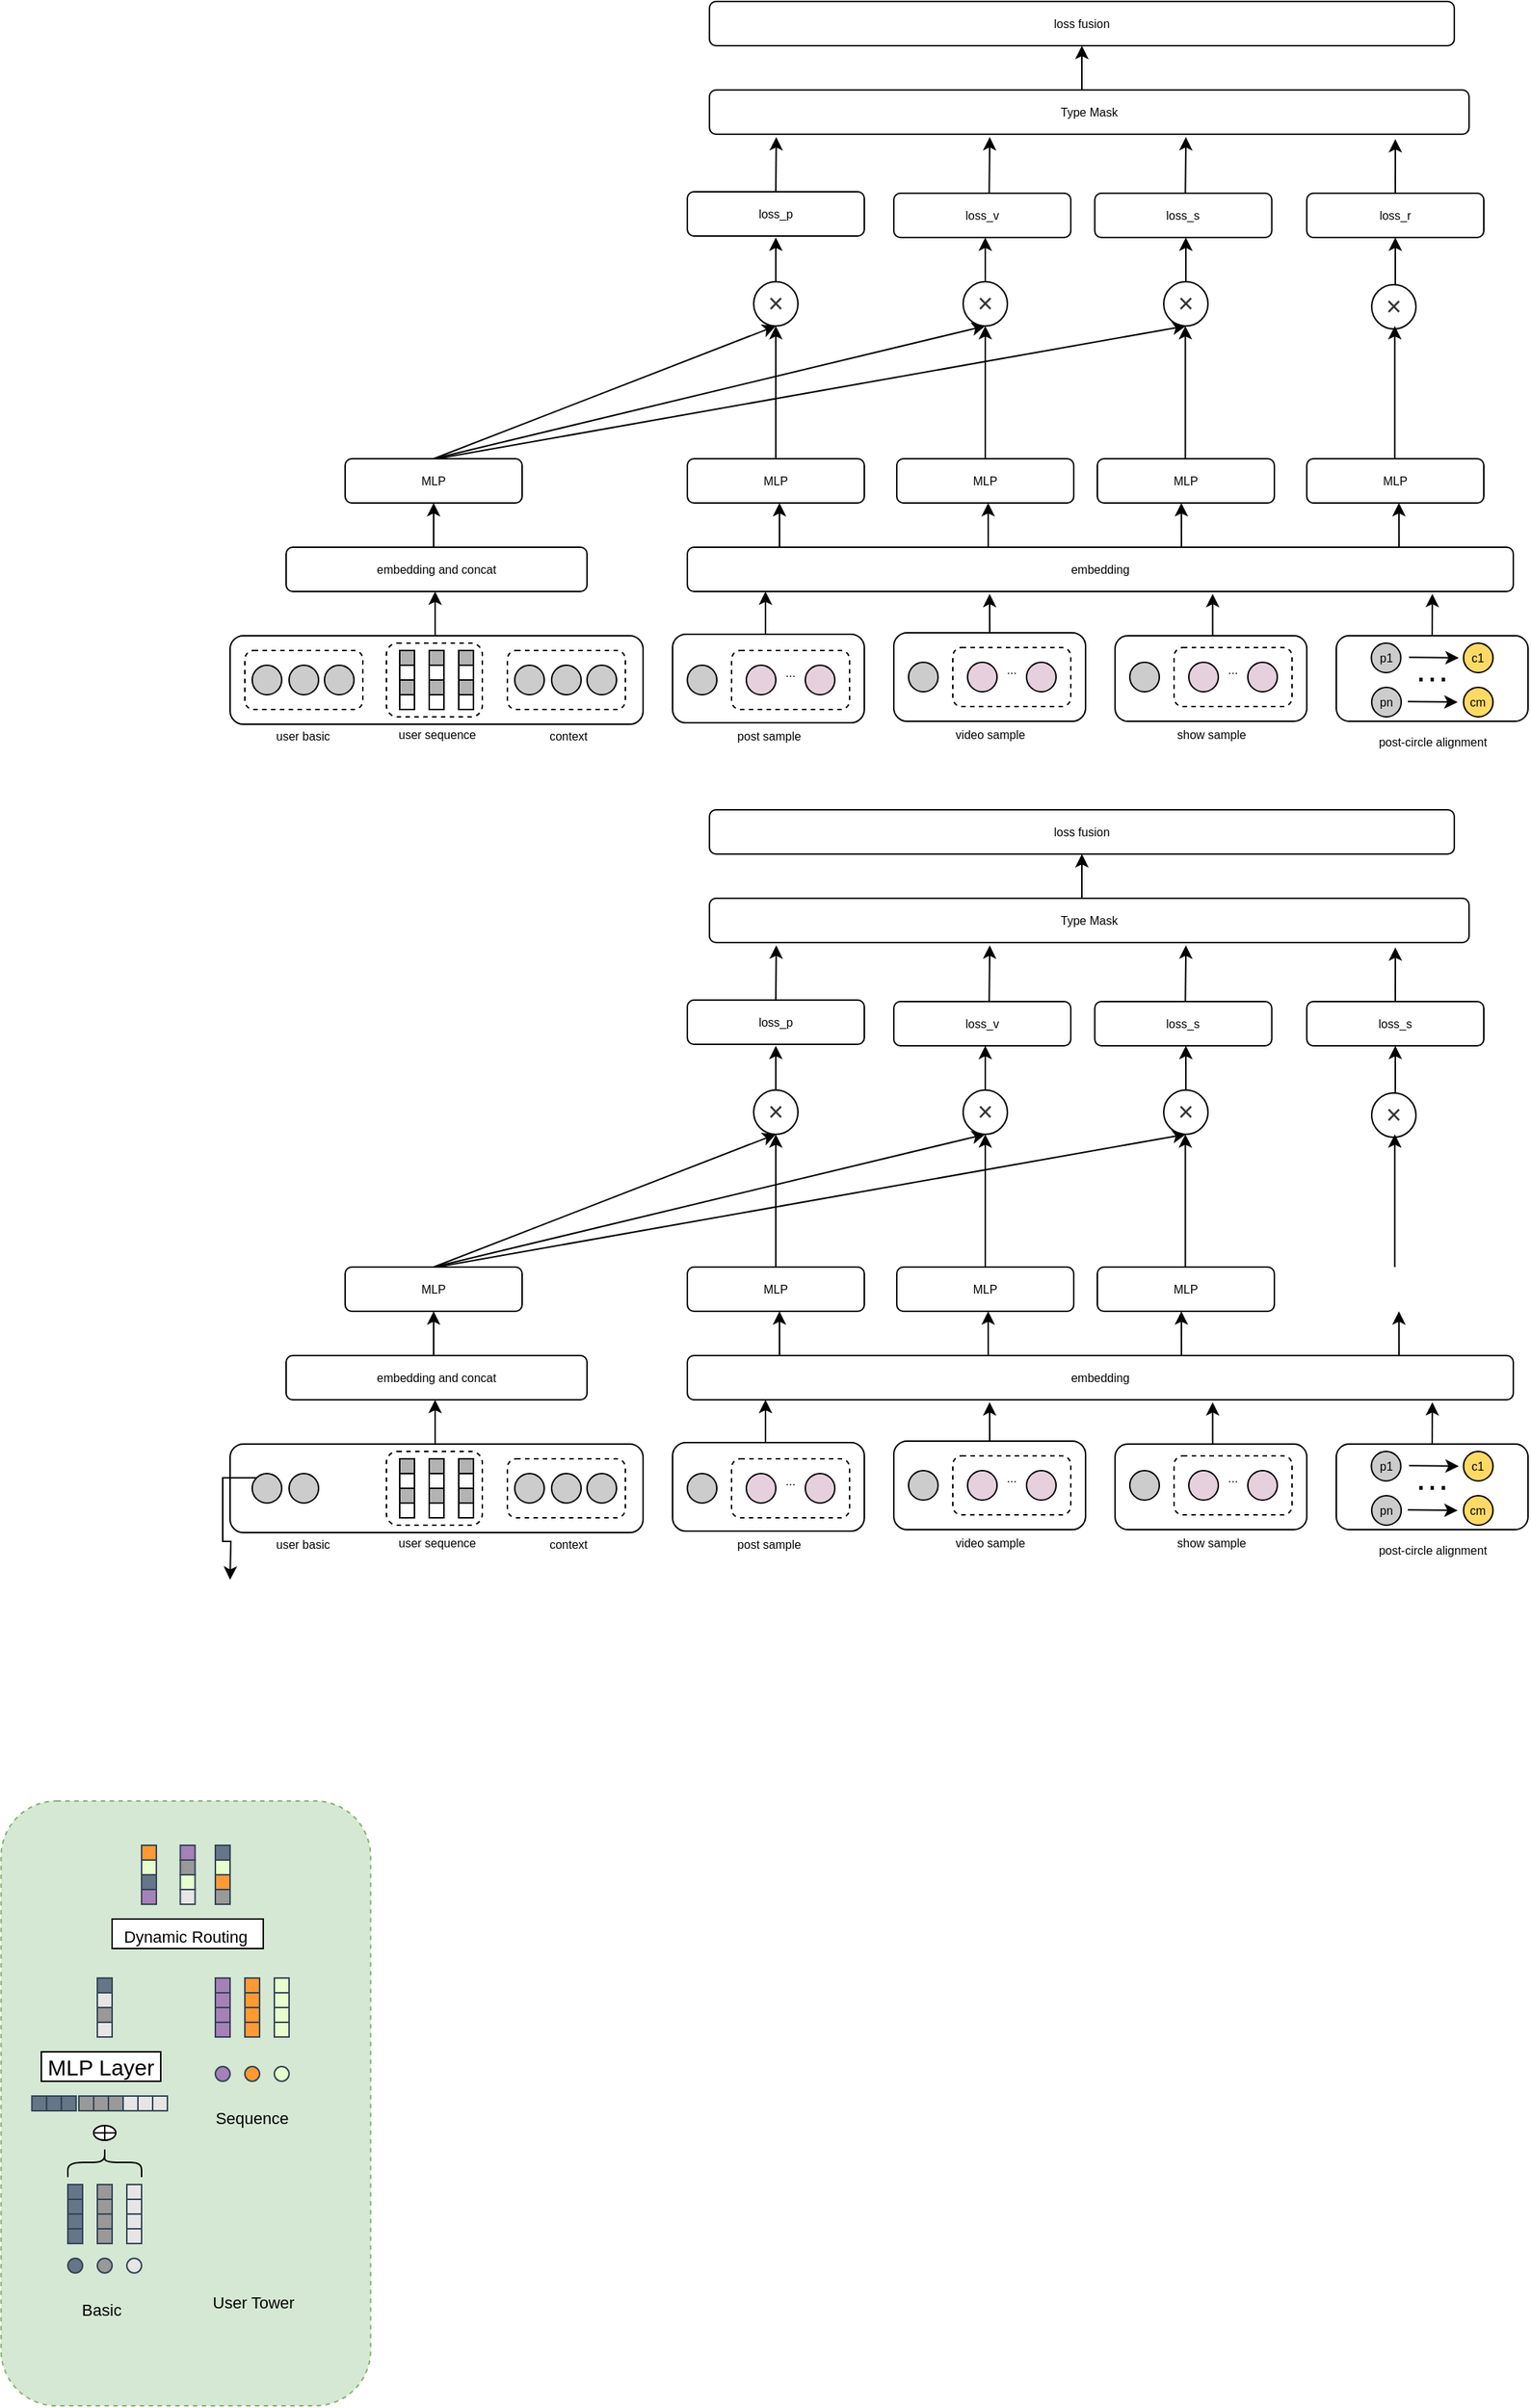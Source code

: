 <mxfile version="16.2.1" type="github">
  <diagram id="hG3X7xYnrm75QbP1ADFN" name="Page-1">
    <mxGraphModel dx="1954" dy="809" grid="1" gridSize="10" guides="1" tooltips="1" connect="1" arrows="1" fold="1" page="0" pageScale="1" pageWidth="850" pageHeight="1100" math="0" shadow="0">
      <root>
        <mxCell id="0" />
        <mxCell id="1" parent="0" />
        <mxCell id="aTwtB15tp3H_7MuXPrfV-50" style="edgeStyle=orthogonalEdgeStyle;rounded=0;orthogonalLoop=1;jettySize=auto;html=1;entryX=0.5;entryY=1;entryDx=0;entryDy=0;fontSize=8;" parent="1" edge="1">
          <mxGeometry relative="1" as="geometry">
            <mxPoint x="159" y="540" as="sourcePoint" />
            <mxPoint x="159" y="510" as="targetPoint" />
          </mxGeometry>
        </mxCell>
        <mxCell id="aTwtB15tp3H_7MuXPrfV-46" value="" style="rounded=1;whiteSpace=wrap;html=1;fontSize=8;fillColor=#FFFFFF;" parent="1" vertex="1">
          <mxGeometry x="20" y="540" width="280" height="60" as="geometry" />
        </mxCell>
        <mxCell id="aTwtB15tp3H_7MuXPrfV-34" value="" style="rounded=1;whiteSpace=wrap;html=1;fontSize=8;fillColor=#FFFFFF;dashed=1;" parent="1" vertex="1">
          <mxGeometry x="126" y="545" width="65" height="50" as="geometry" />
        </mxCell>
        <mxCell id="aTwtB15tp3H_7MuXPrfV-3" value="&lt;font style=&quot;font-size: 8px&quot;&gt;user sequence&lt;/font&gt;" style="text;html=1;strokeColor=none;fillColor=none;align=center;verticalAlign=middle;whiteSpace=wrap;rounded=0;" parent="1" vertex="1">
          <mxGeometry x="118.75" y="591" width="82.5" height="30" as="geometry" />
        </mxCell>
        <mxCell id="aTwtB15tp3H_7MuXPrfV-10" value="" style="group" parent="1" vertex="1" connectable="0">
          <mxGeometry x="135" y="550" width="10" height="40" as="geometry" />
        </mxCell>
        <mxCell id="aTwtB15tp3H_7MuXPrfV-5" value="" style="whiteSpace=wrap;html=1;aspect=fixed;fontSize=8;fillColor=#B3B3B3;" parent="aTwtB15tp3H_7MuXPrfV-10" vertex="1">
          <mxGeometry width="10" height="10" as="geometry" />
        </mxCell>
        <mxCell id="aTwtB15tp3H_7MuXPrfV-6" value="" style="whiteSpace=wrap;html=1;aspect=fixed;fontSize=8;" parent="aTwtB15tp3H_7MuXPrfV-10" vertex="1">
          <mxGeometry y="10" width="10" height="10" as="geometry" />
        </mxCell>
        <mxCell id="aTwtB15tp3H_7MuXPrfV-7" value="" style="whiteSpace=wrap;html=1;aspect=fixed;fontSize=8;fillColor=#B3B3B3;" parent="aTwtB15tp3H_7MuXPrfV-10" vertex="1">
          <mxGeometry y="20" width="10" height="10" as="geometry" />
        </mxCell>
        <mxCell id="aTwtB15tp3H_7MuXPrfV-8" value="" style="whiteSpace=wrap;html=1;aspect=fixed;fontSize=8;" parent="aTwtB15tp3H_7MuXPrfV-10" vertex="1">
          <mxGeometry y="30" width="10" height="10" as="geometry" />
        </mxCell>
        <mxCell id="aTwtB15tp3H_7MuXPrfV-14" value="" style="group" parent="1" vertex="1" connectable="0">
          <mxGeometry x="155" y="550" width="10" height="40" as="geometry" />
        </mxCell>
        <mxCell id="aTwtB15tp3H_7MuXPrfV-15" value="" style="whiteSpace=wrap;html=1;aspect=fixed;fontSize=8;fillColor=#B3B3B3;" parent="aTwtB15tp3H_7MuXPrfV-14" vertex="1">
          <mxGeometry width="10" height="10" as="geometry" />
        </mxCell>
        <mxCell id="aTwtB15tp3H_7MuXPrfV-16" value="" style="whiteSpace=wrap;html=1;aspect=fixed;fontSize=8;" parent="aTwtB15tp3H_7MuXPrfV-14" vertex="1">
          <mxGeometry y="10" width="10" height="10" as="geometry" />
        </mxCell>
        <mxCell id="aTwtB15tp3H_7MuXPrfV-17" value="" style="whiteSpace=wrap;html=1;aspect=fixed;fontSize=8;fillColor=#B3B3B3;" parent="aTwtB15tp3H_7MuXPrfV-14" vertex="1">
          <mxGeometry y="20" width="10" height="10" as="geometry" />
        </mxCell>
        <mxCell id="aTwtB15tp3H_7MuXPrfV-18" value="" style="whiteSpace=wrap;html=1;aspect=fixed;fontSize=8;" parent="aTwtB15tp3H_7MuXPrfV-14" vertex="1">
          <mxGeometry y="30" width="10" height="10" as="geometry" />
        </mxCell>
        <mxCell id="aTwtB15tp3H_7MuXPrfV-19" value="" style="group" parent="1" vertex="1" connectable="0">
          <mxGeometry x="175" y="550" width="10" height="40" as="geometry" />
        </mxCell>
        <mxCell id="aTwtB15tp3H_7MuXPrfV-20" value="" style="whiteSpace=wrap;html=1;aspect=fixed;fontSize=8;fillColor=#B3B3B3;" parent="aTwtB15tp3H_7MuXPrfV-19" vertex="1">
          <mxGeometry width="10" height="10" as="geometry" />
        </mxCell>
        <mxCell id="aTwtB15tp3H_7MuXPrfV-21" value="" style="whiteSpace=wrap;html=1;aspect=fixed;fontSize=8;" parent="aTwtB15tp3H_7MuXPrfV-19" vertex="1">
          <mxGeometry y="10" width="10" height="10" as="geometry" />
        </mxCell>
        <mxCell id="aTwtB15tp3H_7MuXPrfV-22" value="" style="whiteSpace=wrap;html=1;aspect=fixed;fontSize=8;fillColor=#B3B3B3;" parent="aTwtB15tp3H_7MuXPrfV-19" vertex="1">
          <mxGeometry y="20" width="10" height="10" as="geometry" />
        </mxCell>
        <mxCell id="aTwtB15tp3H_7MuXPrfV-23" value="" style="whiteSpace=wrap;html=1;aspect=fixed;fontSize=8;" parent="aTwtB15tp3H_7MuXPrfV-19" vertex="1">
          <mxGeometry y="30" width="10" height="10" as="geometry" />
        </mxCell>
        <mxCell id="aTwtB15tp3H_7MuXPrfV-35" value="" style="rounded=1;whiteSpace=wrap;html=1;dashed=1;fontSize=8;fillColor=#FFFFFF;" parent="1" vertex="1">
          <mxGeometry x="30" y="550" width="80" height="40" as="geometry" />
        </mxCell>
        <mxCell id="aTwtB15tp3H_7MuXPrfV-36" value="&lt;font style=&quot;font-size: 8px&quot;&gt;user basic&lt;/font&gt;" style="text;html=1;strokeColor=none;fillColor=none;align=center;verticalAlign=middle;whiteSpace=wrap;rounded=0;" parent="1" vertex="1">
          <mxGeometry x="27.75" y="592" width="82.5" height="30" as="geometry" />
        </mxCell>
        <mxCell id="aTwtB15tp3H_7MuXPrfV-37" value="" style="ellipse;whiteSpace=wrap;html=1;aspect=fixed;fontSize=8;fillColor=#CCCCCC;" parent="1" vertex="1">
          <mxGeometry x="35" y="560" width="20" height="20" as="geometry" />
        </mxCell>
        <mxCell id="aTwtB15tp3H_7MuXPrfV-39" value="" style="ellipse;whiteSpace=wrap;html=1;aspect=fixed;fontSize=8;fillColor=#CCCCCC;" parent="1" vertex="1">
          <mxGeometry x="60" y="560" width="20" height="20" as="geometry" />
        </mxCell>
        <mxCell id="aTwtB15tp3H_7MuXPrfV-40" value="" style="ellipse;whiteSpace=wrap;html=1;aspect=fixed;fontSize=8;fillColor=#CCCCCC;" parent="1" vertex="1">
          <mxGeometry x="84" y="560" width="20" height="20" as="geometry" />
        </mxCell>
        <mxCell id="aTwtB15tp3H_7MuXPrfV-41" value="" style="rounded=1;whiteSpace=wrap;html=1;dashed=1;fontSize=8;fillColor=#FFFFFF;" parent="1" vertex="1">
          <mxGeometry x="208" y="550" width="80" height="40" as="geometry" />
        </mxCell>
        <mxCell id="aTwtB15tp3H_7MuXPrfV-42" value="" style="ellipse;whiteSpace=wrap;html=1;aspect=fixed;fontSize=8;fillColor=#CCCCCC;" parent="1" vertex="1">
          <mxGeometry x="213" y="560" width="20" height="20" as="geometry" />
        </mxCell>
        <mxCell id="aTwtB15tp3H_7MuXPrfV-43" value="" style="ellipse;whiteSpace=wrap;html=1;aspect=fixed;fontSize=8;fillColor=#CCCCCC;" parent="1" vertex="1">
          <mxGeometry x="238" y="560" width="20" height="20" as="geometry" />
        </mxCell>
        <mxCell id="aTwtB15tp3H_7MuXPrfV-44" value="" style="ellipse;whiteSpace=wrap;html=1;aspect=fixed;fontSize=8;fillColor=#CCCCCC;" parent="1" vertex="1">
          <mxGeometry x="262" y="560" width="20" height="20" as="geometry" />
        </mxCell>
        <mxCell id="aTwtB15tp3H_7MuXPrfV-45" value="&lt;font style=&quot;font-size: 8px&quot;&gt;context&lt;/font&gt;" style="text;html=1;strokeColor=none;fillColor=none;align=center;verticalAlign=middle;whiteSpace=wrap;rounded=0;" parent="1" vertex="1">
          <mxGeometry x="208" y="592" width="82.5" height="30" as="geometry" />
        </mxCell>
        <mxCell id="aTwtB15tp3H_7MuXPrfV-81" style="edgeStyle=orthogonalEdgeStyle;rounded=0;orthogonalLoop=1;jettySize=auto;html=1;exitX=0.5;exitY=0;exitDx=0;exitDy=0;entryX=0.5;entryY=1;entryDx=0;entryDy=0;fontSize=8;" parent="1" source="aTwtB15tp3H_7MuXPrfV-48" target="aTwtB15tp3H_7MuXPrfV-79" edge="1">
          <mxGeometry relative="1" as="geometry" />
        </mxCell>
        <mxCell id="aTwtB15tp3H_7MuXPrfV-48" value="embedding and concat" style="rounded=1;whiteSpace=wrap;html=1;fontSize=8;fillColor=#FFFFFF;" parent="1" vertex="1">
          <mxGeometry x="58" y="480" width="204" height="30" as="geometry" />
        </mxCell>
        <mxCell id="aTwtB15tp3H_7MuXPrfV-125" style="edgeStyle=orthogonalEdgeStyle;rounded=0;orthogonalLoop=1;jettySize=auto;html=1;exitX=0.5;exitY=0;exitDx=0;exitDy=0;fontSize=24;" parent="1" edge="1">
          <mxGeometry relative="1" as="geometry">
            <mxPoint x="385" y="539" as="sourcePoint" />
            <mxPoint x="383" y="510" as="targetPoint" />
          </mxGeometry>
        </mxCell>
        <mxCell id="aTwtB15tp3H_7MuXPrfV-51" value="" style="rounded=1;whiteSpace=wrap;html=1;fontSize=8;fillColor=#FFFFFF;" parent="1" vertex="1">
          <mxGeometry x="320" y="539" width="130" height="60" as="geometry" />
        </mxCell>
        <mxCell id="aTwtB15tp3H_7MuXPrfV-53" value="" style="ellipse;whiteSpace=wrap;html=1;aspect=fixed;fontSize=8;fillColor=#CCCCCC;" parent="1" vertex="1">
          <mxGeometry x="330" y="560" width="20" height="20" as="geometry" />
        </mxCell>
        <mxCell id="aTwtB15tp3H_7MuXPrfV-54" value="" style="rounded=1;whiteSpace=wrap;html=1;dashed=1;fontSize=8;fillColor=#FFFFFF;" parent="1" vertex="1">
          <mxGeometry x="360" y="550" width="80" height="40" as="geometry" />
        </mxCell>
        <mxCell id="aTwtB15tp3H_7MuXPrfV-55" value="" style="ellipse;whiteSpace=wrap;html=1;aspect=fixed;fontSize=8;fillColor=#E6D0DE;" parent="1" vertex="1">
          <mxGeometry x="370" y="560" width="20" height="20" as="geometry" />
        </mxCell>
        <mxCell id="aTwtB15tp3H_7MuXPrfV-56" value="" style="ellipse;whiteSpace=wrap;html=1;aspect=fixed;fontSize=8;fillColor=#E6D0DE;" parent="1" vertex="1">
          <mxGeometry x="410" y="560" width="20" height="20" as="geometry" />
        </mxCell>
        <mxCell id="aTwtB15tp3H_7MuXPrfV-57" value="..." style="text;html=1;strokeColor=none;fillColor=none;align=center;verticalAlign=middle;whiteSpace=wrap;rounded=0;fontSize=8;" parent="1" vertex="1">
          <mxGeometry x="370" y="550" width="60" height="30" as="geometry" />
        </mxCell>
        <mxCell id="aTwtB15tp3H_7MuXPrfV-58" value="&lt;font style=&quot;font-size: 8px&quot;&gt;post sample&lt;/font&gt;" style="text;html=1;strokeColor=none;fillColor=none;align=center;verticalAlign=middle;whiteSpace=wrap;rounded=0;" parent="1" vertex="1">
          <mxGeometry x="343.75" y="592" width="82.5" height="30" as="geometry" />
        </mxCell>
        <mxCell id="aTwtB15tp3H_7MuXPrfV-126" style="edgeStyle=orthogonalEdgeStyle;rounded=0;orthogonalLoop=1;jettySize=auto;html=1;exitX=0.5;exitY=0;exitDx=0;exitDy=0;entryX=0.366;entryY=1.053;entryDx=0;entryDy=0;entryPerimeter=0;fontSize=24;" parent="1" source="aTwtB15tp3H_7MuXPrfV-60" target="aTwtB15tp3H_7MuXPrfV-74" edge="1">
          <mxGeometry relative="1" as="geometry" />
        </mxCell>
        <mxCell id="aTwtB15tp3H_7MuXPrfV-60" value="" style="rounded=1;whiteSpace=wrap;html=1;fontSize=8;fillColor=#FFFFFF;" parent="1" vertex="1">
          <mxGeometry x="470" y="538" width="130" height="60" as="geometry" />
        </mxCell>
        <mxCell id="aTwtB15tp3H_7MuXPrfV-61" value="" style="ellipse;whiteSpace=wrap;html=1;aspect=fixed;fontSize=8;fillColor=#CCCCCC;" parent="1" vertex="1">
          <mxGeometry x="480" y="558" width="20" height="20" as="geometry" />
        </mxCell>
        <mxCell id="aTwtB15tp3H_7MuXPrfV-62" value="" style="rounded=1;whiteSpace=wrap;html=1;dashed=1;fontSize=8;fillColor=#FFFFFF;" parent="1" vertex="1">
          <mxGeometry x="510" y="548" width="80" height="40" as="geometry" />
        </mxCell>
        <mxCell id="aTwtB15tp3H_7MuXPrfV-63" value="" style="ellipse;whiteSpace=wrap;html=1;aspect=fixed;fontSize=8;fillColor=#E6D0DE;" parent="1" vertex="1">
          <mxGeometry x="520" y="558" width="20" height="20" as="geometry" />
        </mxCell>
        <mxCell id="aTwtB15tp3H_7MuXPrfV-64" value="" style="ellipse;whiteSpace=wrap;html=1;aspect=fixed;fontSize=8;fillColor=#E6D0DE;" parent="1" vertex="1">
          <mxGeometry x="560" y="558" width="20" height="20" as="geometry" />
        </mxCell>
        <mxCell id="aTwtB15tp3H_7MuXPrfV-65" value="..." style="text;html=1;strokeColor=none;fillColor=none;align=center;verticalAlign=middle;whiteSpace=wrap;rounded=0;fontSize=8;" parent="1" vertex="1">
          <mxGeometry x="520" y="548" width="60" height="30" as="geometry" />
        </mxCell>
        <mxCell id="aTwtB15tp3H_7MuXPrfV-66" value="&lt;font style=&quot;font-size: 8px&quot;&gt;video sample&lt;/font&gt;" style="text;html=1;strokeColor=none;fillColor=none;align=center;verticalAlign=middle;whiteSpace=wrap;rounded=0;" parent="1" vertex="1">
          <mxGeometry x="493.75" y="591" width="82.5" height="30" as="geometry" />
        </mxCell>
        <mxCell id="aTwtB15tp3H_7MuXPrfV-127" style="edgeStyle=orthogonalEdgeStyle;rounded=0;orthogonalLoop=1;jettySize=auto;html=1;exitX=0.5;exitY=0;exitDx=0;exitDy=0;entryX=0.636;entryY=1.053;entryDx=0;entryDy=0;entryPerimeter=0;fontSize=24;" parent="1" source="aTwtB15tp3H_7MuXPrfV-67" target="aTwtB15tp3H_7MuXPrfV-74" edge="1">
          <mxGeometry relative="1" as="geometry" />
        </mxCell>
        <mxCell id="aTwtB15tp3H_7MuXPrfV-67" value="" style="rounded=1;whiteSpace=wrap;html=1;fontSize=8;fillColor=#FFFFFF;" parent="1" vertex="1">
          <mxGeometry x="620" y="540" width="130" height="58" as="geometry" />
        </mxCell>
        <mxCell id="aTwtB15tp3H_7MuXPrfV-68" value="" style="ellipse;whiteSpace=wrap;html=1;aspect=fixed;fontSize=8;fillColor=#CCCCCC;" parent="1" vertex="1">
          <mxGeometry x="630" y="558" width="20" height="20" as="geometry" />
        </mxCell>
        <mxCell id="aTwtB15tp3H_7MuXPrfV-69" value="" style="rounded=1;whiteSpace=wrap;html=1;dashed=1;fontSize=8;fillColor=#FFFFFF;" parent="1" vertex="1">
          <mxGeometry x="660" y="548" width="80" height="40" as="geometry" />
        </mxCell>
        <mxCell id="aTwtB15tp3H_7MuXPrfV-70" value="" style="ellipse;whiteSpace=wrap;html=1;aspect=fixed;fontSize=8;fillColor=#E6D0DE;" parent="1" vertex="1">
          <mxGeometry x="670" y="558" width="20" height="20" as="geometry" />
        </mxCell>
        <mxCell id="aTwtB15tp3H_7MuXPrfV-71" value="" style="ellipse;whiteSpace=wrap;html=1;aspect=fixed;fontSize=8;fillColor=#E6D0DE;" parent="1" vertex="1">
          <mxGeometry x="710" y="558" width="20" height="20" as="geometry" />
        </mxCell>
        <mxCell id="aTwtB15tp3H_7MuXPrfV-72" value="..." style="text;html=1;strokeColor=none;fillColor=none;align=center;verticalAlign=middle;whiteSpace=wrap;rounded=0;fontSize=8;" parent="1" vertex="1">
          <mxGeometry x="670" y="548" width="60" height="30" as="geometry" />
        </mxCell>
        <mxCell id="aTwtB15tp3H_7MuXPrfV-73" value="&lt;font style=&quot;font-size: 8px&quot;&gt;show sample&lt;/font&gt;" style="text;html=1;strokeColor=none;fillColor=none;align=center;verticalAlign=middle;whiteSpace=wrap;rounded=0;" parent="1" vertex="1">
          <mxGeometry x="643.75" y="591" width="82.5" height="30" as="geometry" />
        </mxCell>
        <mxCell id="aTwtB15tp3H_7MuXPrfV-83" style="edgeStyle=orthogonalEdgeStyle;rounded=0;orthogonalLoop=1;jettySize=auto;html=1;exitX=0.5;exitY=0;exitDx=0;exitDy=0;entryX=0.458;entryY=1;entryDx=0;entryDy=0;entryPerimeter=0;fontSize=8;" parent="1" edge="1">
          <mxGeometry relative="1" as="geometry">
            <mxPoint x="529" y="480" as="sourcePoint" />
            <mxPoint x="533.96" y="450" as="targetPoint" />
          </mxGeometry>
        </mxCell>
        <mxCell id="aTwtB15tp3H_7MuXPrfV-74" value="embedding" style="rounded=1;whiteSpace=wrap;html=1;fontSize=8;fillColor=#FFFFFF;" parent="1" vertex="1">
          <mxGeometry x="330" y="480" width="560" height="30" as="geometry" />
        </mxCell>
        <mxCell id="aTwtB15tp3H_7MuXPrfV-79" value="MLP" style="rounded=1;whiteSpace=wrap;html=1;fontSize=8;fillColor=#FFFFFF;" parent="1" vertex="1">
          <mxGeometry x="98" y="420" width="120" height="30" as="geometry" />
        </mxCell>
        <mxCell id="aTwtB15tp3H_7MuXPrfV-96" style="edgeStyle=orthogonalEdgeStyle;rounded=0;orthogonalLoop=1;jettySize=auto;html=1;exitX=0.5;exitY=0;exitDx=0;exitDy=0;entryX=0.5;entryY=1;entryDx=0;entryDy=0;fontSize=18;" parent="1" source="aTwtB15tp3H_7MuXPrfV-82" target="aTwtB15tp3H_7MuXPrfV-93" edge="1">
          <mxGeometry relative="1" as="geometry" />
        </mxCell>
        <mxCell id="aTwtB15tp3H_7MuXPrfV-82" value="MLP" style="rounded=1;whiteSpace=wrap;html=1;fontSize=8;fillColor=#FFFFFF;" parent="1" vertex="1">
          <mxGeometry x="472" y="420" width="120" height="30" as="geometry" />
        </mxCell>
        <mxCell id="aTwtB15tp3H_7MuXPrfV-95" style="edgeStyle=orthogonalEdgeStyle;rounded=0;orthogonalLoop=1;jettySize=auto;html=1;exitX=0.5;exitY=0;exitDx=0;exitDy=0;entryX=0.5;entryY=1;entryDx=0;entryDy=0;fontSize=18;" parent="1" source="aTwtB15tp3H_7MuXPrfV-84" target="aTwtB15tp3H_7MuXPrfV-90" edge="1">
          <mxGeometry relative="1" as="geometry" />
        </mxCell>
        <mxCell id="aTwtB15tp3H_7MuXPrfV-84" value="MLP" style="rounded=1;whiteSpace=wrap;html=1;fontSize=8;fillColor=#FFFFFF;" parent="1" vertex="1">
          <mxGeometry x="330" y="420" width="120" height="30" as="geometry" />
        </mxCell>
        <mxCell id="aTwtB15tp3H_7MuXPrfV-85" value="MLP" style="rounded=1;whiteSpace=wrap;html=1;fontSize=8;fillColor=#FFFFFF;" parent="1" vertex="1">
          <mxGeometry x="608" y="420" width="120" height="30" as="geometry" />
        </mxCell>
        <mxCell id="aTwtB15tp3H_7MuXPrfV-88" style="edgeStyle=orthogonalEdgeStyle;rounded=0;orthogonalLoop=1;jettySize=auto;html=1;exitX=0.5;exitY=0;exitDx=0;exitDy=0;entryX=0.458;entryY=1;entryDx=0;entryDy=0;entryPerimeter=0;fontSize=8;" parent="1" edge="1">
          <mxGeometry relative="1" as="geometry">
            <mxPoint x="387.52" y="480" as="sourcePoint" />
            <mxPoint x="392.48" y="450" as="targetPoint" />
          </mxGeometry>
        </mxCell>
        <mxCell id="aTwtB15tp3H_7MuXPrfV-89" style="edgeStyle=orthogonalEdgeStyle;rounded=0;orthogonalLoop=1;jettySize=auto;html=1;exitX=0.5;exitY=0;exitDx=0;exitDy=0;entryX=0.458;entryY=1;entryDx=0;entryDy=0;entryPerimeter=0;fontSize=8;" parent="1" edge="1">
          <mxGeometry relative="1" as="geometry">
            <mxPoint x="660.0" y="480" as="sourcePoint" />
            <mxPoint x="664.96" y="450" as="targetPoint" />
          </mxGeometry>
        </mxCell>
        <mxCell id="aTwtB15tp3H_7MuXPrfV-90" value="&lt;h1 class=&quot;exp-title-h1&quot; title=&quot;word怎么打钩打叉和怎么输入“√ ”和 “×”？&quot; style=&quot;margin: 0px ; padding: 0px ; color: rgb(51 , 51 , 51) ; font-weight: 400 ; background-color: rgb(255 , 255 , 255)&quot;&gt;&lt;font style=&quot;font-size: 18px&quot;&gt;×&lt;/font&gt;&lt;/h1&gt;" style="ellipse;whiteSpace=wrap;html=1;aspect=fixed;fontSize=8;fillColor=#FFFFFF;" parent="1" vertex="1">
          <mxGeometry x="375" y="300" width="30" height="30" as="geometry" />
        </mxCell>
        <mxCell id="aTwtB15tp3H_7MuXPrfV-93" value="&lt;h1 class=&quot;exp-title-h1&quot; title=&quot;word怎么打钩打叉和怎么输入“√ ”和 “×”？&quot; style=&quot;margin: 0px ; padding: 0px ; color: rgb(51 , 51 , 51) ; font-weight: 400 ; background-color: rgb(255 , 255 , 255)&quot;&gt;&lt;font style=&quot;font-size: 18px&quot;&gt;×&lt;/font&gt;&lt;/h1&gt;" style="ellipse;whiteSpace=wrap;html=1;aspect=fixed;fontSize=8;fillColor=#FFFFFF;" parent="1" vertex="1">
          <mxGeometry x="517" y="300" width="30" height="30" as="geometry" />
        </mxCell>
        <mxCell id="aTwtB15tp3H_7MuXPrfV-94" value="&lt;h1 class=&quot;exp-title-h1&quot; title=&quot;word怎么打钩打叉和怎么输入“√ ”和 “×”？&quot; style=&quot;margin: 0px ; padding: 0px ; color: rgb(51 , 51 , 51) ; font-weight: 400 ; background-color: rgb(255 , 255 , 255)&quot;&gt;&lt;font style=&quot;font-size: 18px&quot;&gt;×&lt;/font&gt;&lt;/h1&gt;" style="ellipse;whiteSpace=wrap;html=1;aspect=fixed;fontSize=8;fillColor=#FFFFFF;" parent="1" vertex="1">
          <mxGeometry x="653" y="300" width="30" height="30" as="geometry" />
        </mxCell>
        <mxCell id="aTwtB15tp3H_7MuXPrfV-97" style="edgeStyle=orthogonalEdgeStyle;rounded=0;orthogonalLoop=1;jettySize=auto;html=1;exitX=0.5;exitY=0;exitDx=0;exitDy=0;entryX=0.5;entryY=1;entryDx=0;entryDy=0;fontSize=18;" parent="1" edge="1">
          <mxGeometry relative="1" as="geometry">
            <mxPoint x="667.66" y="420" as="sourcePoint" />
            <mxPoint x="667.66" y="330.0" as="targetPoint" />
          </mxGeometry>
        </mxCell>
        <mxCell id="aTwtB15tp3H_7MuXPrfV-99" value="" style="endArrow=classic;html=1;rounded=0;fontSize=18;entryX=0.5;entryY=1;entryDx=0;entryDy=0;exitX=0.5;exitY=0;exitDx=0;exitDy=0;" parent="1" source="aTwtB15tp3H_7MuXPrfV-79" target="aTwtB15tp3H_7MuXPrfV-90" edge="1">
          <mxGeometry width="50" height="50" relative="1" as="geometry">
            <mxPoint x="218" y="370" as="sourcePoint" />
            <mxPoint x="268" y="320" as="targetPoint" />
          </mxGeometry>
        </mxCell>
        <mxCell id="aTwtB15tp3H_7MuXPrfV-100" value="" style="endArrow=classic;html=1;rounded=0;fontSize=18;entryX=0.5;entryY=1;entryDx=0;entryDy=0;" parent="1" target="aTwtB15tp3H_7MuXPrfV-93" edge="1">
          <mxGeometry width="50" height="50" relative="1" as="geometry">
            <mxPoint x="158" y="420" as="sourcePoint" />
            <mxPoint x="400" y="340.0" as="targetPoint" />
          </mxGeometry>
        </mxCell>
        <mxCell id="aTwtB15tp3H_7MuXPrfV-101" value="" style="endArrow=classic;html=1;rounded=0;fontSize=18;entryX=0.5;entryY=1;entryDx=0;entryDy=0;" parent="1" target="aTwtB15tp3H_7MuXPrfV-94" edge="1">
          <mxGeometry width="50" height="50" relative="1" as="geometry">
            <mxPoint x="160" y="420" as="sourcePoint" />
            <mxPoint x="542.0" y="340.0" as="targetPoint" />
          </mxGeometry>
        </mxCell>
        <mxCell id="aTwtB15tp3H_7MuXPrfV-136" style="edgeStyle=orthogonalEdgeStyle;rounded=0;orthogonalLoop=1;jettySize=auto;html=1;exitX=0.5;exitY=0;exitDx=0;exitDy=0;entryX=0.088;entryY=1.064;entryDx=0;entryDy=0;entryPerimeter=0;fontSize=24;" parent="1" source="aTwtB15tp3H_7MuXPrfV-103" target="aTwtB15tp3H_7MuXPrfV-109" edge="1">
          <mxGeometry relative="1" as="geometry" />
        </mxCell>
        <mxCell id="aTwtB15tp3H_7MuXPrfV-103" value="loss_p" style="rounded=1;whiteSpace=wrap;html=1;fontSize=8;fillColor=#FFFFFF;" parent="1" vertex="1">
          <mxGeometry x="330" y="239" width="120" height="30" as="geometry" />
        </mxCell>
        <mxCell id="aTwtB15tp3H_7MuXPrfV-104" value="loss_v" style="rounded=1;whiteSpace=wrap;html=1;fontSize=8;fillColor=#FFFFFF;" parent="1" vertex="1">
          <mxGeometry x="470" y="240" width="120" height="30" as="geometry" />
        </mxCell>
        <mxCell id="aTwtB15tp3H_7MuXPrfV-105" value="loss_s" style="rounded=1;whiteSpace=wrap;html=1;fontSize=8;fillColor=#FFFFFF;" parent="1" vertex="1">
          <mxGeometry x="606.25" y="240" width="120" height="30" as="geometry" />
        </mxCell>
        <mxCell id="aTwtB15tp3H_7MuXPrfV-106" value="" style="endArrow=classic;html=1;rounded=0;fontSize=18;exitX=0.5;exitY=0;exitDx=0;exitDy=0;" parent="1" source="aTwtB15tp3H_7MuXPrfV-90" edge="1">
          <mxGeometry width="50" height="50" relative="1" as="geometry">
            <mxPoint x="600" y="380" as="sourcePoint" />
            <mxPoint x="390" y="270" as="targetPoint" />
          </mxGeometry>
        </mxCell>
        <mxCell id="aTwtB15tp3H_7MuXPrfV-107" value="" style="endArrow=classic;html=1;rounded=0;fontSize=18;exitX=0.5;exitY=0;exitDx=0;exitDy=0;" parent="1" source="aTwtB15tp3H_7MuXPrfV-93" edge="1">
          <mxGeometry width="50" height="50" relative="1" as="geometry">
            <mxPoint x="400" y="310" as="sourcePoint" />
            <mxPoint x="532" y="270" as="targetPoint" />
          </mxGeometry>
        </mxCell>
        <mxCell id="aTwtB15tp3H_7MuXPrfV-108" value="" style="endArrow=classic;html=1;rounded=0;fontSize=18;exitX=0.5;exitY=0;exitDx=0;exitDy=0;" parent="1" source="aTwtB15tp3H_7MuXPrfV-94" edge="1">
          <mxGeometry width="50" height="50" relative="1" as="geometry">
            <mxPoint x="542.0" y="310" as="sourcePoint" />
            <mxPoint x="668" y="270" as="targetPoint" />
          </mxGeometry>
        </mxCell>
        <mxCell id="aTwtB15tp3H_7MuXPrfV-114" style="edgeStyle=orthogonalEdgeStyle;rounded=0;orthogonalLoop=1;jettySize=auto;html=1;exitX=0.5;exitY=0;exitDx=0;exitDy=0;entryX=0.5;entryY=1;entryDx=0;entryDy=0;fontSize=18;" parent="1" source="aTwtB15tp3H_7MuXPrfV-109" target="aTwtB15tp3H_7MuXPrfV-113" edge="1">
          <mxGeometry relative="1" as="geometry" />
        </mxCell>
        <mxCell id="aTwtB15tp3H_7MuXPrfV-109" value="Type Mask" style="rounded=1;whiteSpace=wrap;html=1;fontSize=8;fillColor=#FFFFFF;" parent="1" vertex="1">
          <mxGeometry x="345" y="170" width="515" height="30" as="geometry" />
        </mxCell>
        <mxCell id="aTwtB15tp3H_7MuXPrfV-111" value="" style="endArrow=classic;html=1;rounded=0;fontSize=18;entryX=0.12;entryY=1.064;entryDx=0;entryDy=0;entryPerimeter=0;" parent="1" edge="1">
          <mxGeometry width="50" height="50" relative="1" as="geometry">
            <mxPoint x="534.66" y="240" as="sourcePoint" />
            <mxPoint x="535.06" y="201.92" as="targetPoint" />
          </mxGeometry>
        </mxCell>
        <mxCell id="aTwtB15tp3H_7MuXPrfV-112" value="" style="endArrow=classic;html=1;rounded=0;fontSize=18;entryX=0.12;entryY=1.064;entryDx=0;entryDy=0;entryPerimeter=0;" parent="1" edge="1">
          <mxGeometry width="50" height="50" relative="1" as="geometry">
            <mxPoint x="667.66" y="240" as="sourcePoint" />
            <mxPoint x="668.06" y="201.92" as="targetPoint" />
          </mxGeometry>
        </mxCell>
        <mxCell id="aTwtB15tp3H_7MuXPrfV-113" value="loss fusion" style="rounded=1;whiteSpace=wrap;html=1;fontSize=8;fillColor=#FFFFFF;" parent="1" vertex="1">
          <mxGeometry x="345" y="110" width="505" height="30" as="geometry" />
        </mxCell>
        <mxCell id="aTwtB15tp3H_7MuXPrfV-128" style="edgeStyle=orthogonalEdgeStyle;rounded=0;orthogonalLoop=1;jettySize=auto;html=1;exitX=0.5;exitY=0;exitDx=0;exitDy=0;entryX=0.902;entryY=1.053;entryDx=0;entryDy=0;entryPerimeter=0;fontSize=24;" parent="1" source="aTwtB15tp3H_7MuXPrfV-115" target="aTwtB15tp3H_7MuXPrfV-74" edge="1">
          <mxGeometry relative="1" as="geometry" />
        </mxCell>
        <mxCell id="aTwtB15tp3H_7MuXPrfV-115" value="" style="rounded=1;whiteSpace=wrap;html=1;fontSize=8;fillColor=#FFFFFF;" parent="1" vertex="1">
          <mxGeometry x="770" y="540" width="130" height="58" as="geometry" />
        </mxCell>
        <mxCell id="aTwtB15tp3H_7MuXPrfV-116" value="&lt;font style=&quot;font-size: 8px&quot;&gt;post-circle alignment&lt;/font&gt;" style="text;html=1;strokeColor=none;fillColor=none;align=center;verticalAlign=middle;whiteSpace=wrap;rounded=0;" parent="1" vertex="1">
          <mxGeometry x="793.75" y="596" width="82.5" height="30" as="geometry" />
        </mxCell>
        <mxCell id="aTwtB15tp3H_7MuXPrfV-117" value="p1" style="ellipse;whiteSpace=wrap;html=1;aspect=fixed;fontSize=8;fillColor=#CCCCCC;" parent="1" vertex="1">
          <mxGeometry x="793.75" y="545" width="20" height="20" as="geometry" />
        </mxCell>
        <mxCell id="aTwtB15tp3H_7MuXPrfV-118" value="" style="endArrow=classic;html=1;rounded=0;fontSize=18;" parent="1" edge="1">
          <mxGeometry width="50" height="50" relative="1" as="geometry">
            <mxPoint x="819.25" y="554.66" as="sourcePoint" />
            <mxPoint x="853" y="555" as="targetPoint" />
          </mxGeometry>
        </mxCell>
        <mxCell id="aTwtB15tp3H_7MuXPrfV-119" value="c1" style="ellipse;whiteSpace=wrap;html=1;aspect=fixed;fontSize=8;fillColor=#FFD966;" parent="1" vertex="1">
          <mxGeometry x="856.25" y="545" width="20" height="20" as="geometry" />
        </mxCell>
        <mxCell id="aTwtB15tp3H_7MuXPrfV-120" value="pn" style="ellipse;whiteSpace=wrap;html=1;aspect=fixed;fontSize=8;fillColor=#CCCCCC;" parent="1" vertex="1">
          <mxGeometry x="794" y="575" width="20" height="20" as="geometry" />
        </mxCell>
        <mxCell id="aTwtB15tp3H_7MuXPrfV-121" value="cm" style="ellipse;whiteSpace=wrap;html=1;aspect=fixed;fontSize=8;fillColor=#FFD966;" parent="1" vertex="1">
          <mxGeometry x="856.25" y="575" width="20" height="20" as="geometry" />
        </mxCell>
        <mxCell id="aTwtB15tp3H_7MuXPrfV-122" value="" style="endArrow=classic;html=1;rounded=0;fontSize=18;" parent="1" edge="1">
          <mxGeometry width="50" height="50" relative="1" as="geometry">
            <mxPoint x="818.5" y="584.66" as="sourcePoint" />
            <mxPoint x="852.25" y="585" as="targetPoint" />
          </mxGeometry>
        </mxCell>
        <mxCell id="aTwtB15tp3H_7MuXPrfV-124" value="…" style="text;html=1;strokeColor=none;fillColor=none;align=center;verticalAlign=middle;whiteSpace=wrap;rounded=0;fontSize=24;" parent="1" vertex="1">
          <mxGeometry x="803" y="552" width="64" height="22" as="geometry" />
        </mxCell>
        <mxCell id="aTwtB15tp3H_7MuXPrfV-129" value="MLP" style="rounded=1;whiteSpace=wrap;html=1;fontSize=8;fillColor=#FFFFFF;" parent="1" vertex="1">
          <mxGeometry x="750" y="420" width="120" height="30" as="geometry" />
        </mxCell>
        <mxCell id="aTwtB15tp3H_7MuXPrfV-130" style="edgeStyle=orthogonalEdgeStyle;rounded=0;orthogonalLoop=1;jettySize=auto;html=1;exitX=0.5;exitY=0;exitDx=0;exitDy=0;entryX=0.458;entryY=1;entryDx=0;entryDy=0;entryPerimeter=0;fontSize=8;" parent="1" edge="1">
          <mxGeometry relative="1" as="geometry">
            <mxPoint x="807.5" y="480" as="sourcePoint" />
            <mxPoint x="812.46" y="450" as="targetPoint" />
          </mxGeometry>
        </mxCell>
        <mxCell id="aTwtB15tp3H_7MuXPrfV-135" style="edgeStyle=orthogonalEdgeStyle;rounded=0;orthogonalLoop=1;jettySize=auto;html=1;exitX=0.5;exitY=0;exitDx=0;exitDy=0;entryX=0.5;entryY=1;entryDx=0;entryDy=0;fontSize=24;" parent="1" source="aTwtB15tp3H_7MuXPrfV-131" target="aTwtB15tp3H_7MuXPrfV-134" edge="1">
          <mxGeometry relative="1" as="geometry" />
        </mxCell>
        <mxCell id="aTwtB15tp3H_7MuXPrfV-131" value="&lt;h1 class=&quot;exp-title-h1&quot; title=&quot;word怎么打钩打叉和怎么输入“√ ”和 “×”？&quot; style=&quot;margin: 0px ; padding: 0px ; color: rgb(51 , 51 , 51) ; font-weight: 400 ; background-color: rgb(255 , 255 , 255)&quot;&gt;&lt;font style=&quot;font-size: 18px&quot;&gt;×&lt;/font&gt;&lt;/h1&gt;" style="ellipse;whiteSpace=wrap;html=1;aspect=fixed;fontSize=8;fillColor=#FFFFFF;" parent="1" vertex="1">
          <mxGeometry x="794" y="302" width="30" height="30" as="geometry" />
        </mxCell>
        <mxCell id="aTwtB15tp3H_7MuXPrfV-132" style="edgeStyle=orthogonalEdgeStyle;rounded=0;orthogonalLoop=1;jettySize=auto;html=1;exitX=0.5;exitY=0;exitDx=0;exitDy=0;entryX=0.5;entryY=1;entryDx=0;entryDy=0;fontSize=18;" parent="1" edge="1">
          <mxGeometry relative="1" as="geometry">
            <mxPoint x="809.66" y="420" as="sourcePoint" />
            <mxPoint x="809.66" y="330" as="targetPoint" />
          </mxGeometry>
        </mxCell>
        <mxCell id="aTwtB15tp3H_7MuXPrfV-137" style="edgeStyle=orthogonalEdgeStyle;rounded=0;orthogonalLoop=1;jettySize=auto;html=1;exitX=0.5;exitY=0;exitDx=0;exitDy=0;entryX=0.903;entryY=1.11;entryDx=0;entryDy=0;entryPerimeter=0;fontSize=24;" parent="1" source="aTwtB15tp3H_7MuXPrfV-134" target="aTwtB15tp3H_7MuXPrfV-109" edge="1">
          <mxGeometry relative="1" as="geometry" />
        </mxCell>
        <mxCell id="aTwtB15tp3H_7MuXPrfV-134" value="loss_r" style="rounded=1;whiteSpace=wrap;html=1;fontSize=8;fillColor=#FFFFFF;" parent="1" vertex="1">
          <mxGeometry x="750" y="240" width="120" height="30" as="geometry" />
        </mxCell>
        <mxCell id="F1f-4ShVt4_bzCpBy_Xj-1" style="edgeStyle=orthogonalEdgeStyle;rounded=0;orthogonalLoop=1;jettySize=auto;html=1;entryX=0.5;entryY=1;entryDx=0;entryDy=0;fontSize=8;" parent="1" edge="1">
          <mxGeometry relative="1" as="geometry">
            <mxPoint x="159" y="1088" as="sourcePoint" />
            <mxPoint x="159" y="1058" as="targetPoint" />
          </mxGeometry>
        </mxCell>
        <mxCell id="F1f-4ShVt4_bzCpBy_Xj-2" value="" style="rounded=1;whiteSpace=wrap;html=1;fontSize=8;fillColor=#FFFFFF;" parent="1" vertex="1">
          <mxGeometry x="20" y="1088" width="280" height="60" as="geometry" />
        </mxCell>
        <mxCell id="F1f-4ShVt4_bzCpBy_Xj-3" value="" style="rounded=1;whiteSpace=wrap;html=1;fontSize=8;fillColor=#FFFFFF;dashed=1;" parent="1" vertex="1">
          <mxGeometry x="126" y="1093" width="65" height="50" as="geometry" />
        </mxCell>
        <mxCell id="F1f-4ShVt4_bzCpBy_Xj-4" value="&lt;font style=&quot;font-size: 8px&quot;&gt;user sequence&lt;/font&gt;" style="text;html=1;strokeColor=none;fillColor=none;align=center;verticalAlign=middle;whiteSpace=wrap;rounded=0;" parent="1" vertex="1">
          <mxGeometry x="118.75" y="1139" width="82.5" height="30" as="geometry" />
        </mxCell>
        <mxCell id="F1f-4ShVt4_bzCpBy_Xj-5" value="" style="group" parent="1" vertex="1" connectable="0">
          <mxGeometry x="135" y="1098" width="10" height="40" as="geometry" />
        </mxCell>
        <mxCell id="F1f-4ShVt4_bzCpBy_Xj-6" value="" style="whiteSpace=wrap;html=1;aspect=fixed;fontSize=8;fillColor=#B3B3B3;" parent="F1f-4ShVt4_bzCpBy_Xj-5" vertex="1">
          <mxGeometry width="10" height="10" as="geometry" />
        </mxCell>
        <mxCell id="F1f-4ShVt4_bzCpBy_Xj-7" value="" style="whiteSpace=wrap;html=1;aspect=fixed;fontSize=8;" parent="F1f-4ShVt4_bzCpBy_Xj-5" vertex="1">
          <mxGeometry y="10" width="10" height="10" as="geometry" />
        </mxCell>
        <mxCell id="F1f-4ShVt4_bzCpBy_Xj-8" value="" style="whiteSpace=wrap;html=1;aspect=fixed;fontSize=8;fillColor=#B3B3B3;" parent="F1f-4ShVt4_bzCpBy_Xj-5" vertex="1">
          <mxGeometry y="20" width="10" height="10" as="geometry" />
        </mxCell>
        <mxCell id="F1f-4ShVt4_bzCpBy_Xj-9" value="" style="whiteSpace=wrap;html=1;aspect=fixed;fontSize=8;" parent="F1f-4ShVt4_bzCpBy_Xj-5" vertex="1">
          <mxGeometry y="30" width="10" height="10" as="geometry" />
        </mxCell>
        <mxCell id="F1f-4ShVt4_bzCpBy_Xj-10" value="" style="group" parent="1" vertex="1" connectable="0">
          <mxGeometry x="155" y="1098" width="10" height="40" as="geometry" />
        </mxCell>
        <mxCell id="F1f-4ShVt4_bzCpBy_Xj-11" value="" style="whiteSpace=wrap;html=1;aspect=fixed;fontSize=8;fillColor=#B3B3B3;" parent="F1f-4ShVt4_bzCpBy_Xj-10" vertex="1">
          <mxGeometry width="10" height="10" as="geometry" />
        </mxCell>
        <mxCell id="F1f-4ShVt4_bzCpBy_Xj-12" value="" style="whiteSpace=wrap;html=1;aspect=fixed;fontSize=8;" parent="F1f-4ShVt4_bzCpBy_Xj-10" vertex="1">
          <mxGeometry y="10" width="10" height="10" as="geometry" />
        </mxCell>
        <mxCell id="F1f-4ShVt4_bzCpBy_Xj-13" value="" style="whiteSpace=wrap;html=1;aspect=fixed;fontSize=8;fillColor=#B3B3B3;" parent="F1f-4ShVt4_bzCpBy_Xj-10" vertex="1">
          <mxGeometry y="20" width="10" height="10" as="geometry" />
        </mxCell>
        <mxCell id="F1f-4ShVt4_bzCpBy_Xj-14" value="" style="whiteSpace=wrap;html=1;aspect=fixed;fontSize=8;" parent="F1f-4ShVt4_bzCpBy_Xj-10" vertex="1">
          <mxGeometry y="30" width="10" height="10" as="geometry" />
        </mxCell>
        <mxCell id="F1f-4ShVt4_bzCpBy_Xj-15" value="" style="group" parent="1" vertex="1" connectable="0">
          <mxGeometry x="175" y="1098" width="10" height="40" as="geometry" />
        </mxCell>
        <mxCell id="F1f-4ShVt4_bzCpBy_Xj-16" value="" style="whiteSpace=wrap;html=1;aspect=fixed;fontSize=8;fillColor=#B3B3B3;" parent="F1f-4ShVt4_bzCpBy_Xj-15" vertex="1">
          <mxGeometry width="10" height="10" as="geometry" />
        </mxCell>
        <mxCell id="F1f-4ShVt4_bzCpBy_Xj-17" value="" style="whiteSpace=wrap;html=1;aspect=fixed;fontSize=8;" parent="F1f-4ShVt4_bzCpBy_Xj-15" vertex="1">
          <mxGeometry y="10" width="10" height="10" as="geometry" />
        </mxCell>
        <mxCell id="F1f-4ShVt4_bzCpBy_Xj-18" value="" style="whiteSpace=wrap;html=1;aspect=fixed;fontSize=8;fillColor=#B3B3B3;" parent="F1f-4ShVt4_bzCpBy_Xj-15" vertex="1">
          <mxGeometry y="20" width="10" height="10" as="geometry" />
        </mxCell>
        <mxCell id="F1f-4ShVt4_bzCpBy_Xj-19" value="" style="whiteSpace=wrap;html=1;aspect=fixed;fontSize=8;" parent="F1f-4ShVt4_bzCpBy_Xj-15" vertex="1">
          <mxGeometry y="30" width="10" height="10" as="geometry" />
        </mxCell>
        <mxCell id="F1f-4ShVt4_bzCpBy_Xj-20" value="" style="rounded=1;whiteSpace=wrap;html=1;dashed=1;fontSize=8;fillColor=#d5e8d4;strokeColor=#82b366;" parent="1" vertex="1">
          <mxGeometry x="-135.28" y="1330" width="250.56" height="410" as="geometry" />
        </mxCell>
        <mxCell id="F1f-4ShVt4_bzCpBy_Xj-21" value="&lt;font style=&quot;font-size: 8px&quot;&gt;user basic&lt;/font&gt;" style="text;html=1;strokeColor=none;fillColor=none;align=center;verticalAlign=middle;whiteSpace=wrap;rounded=0;" parent="1" vertex="1">
          <mxGeometry x="27.75" y="1140" width="82.5" height="30" as="geometry" />
        </mxCell>
        <mxCell id="nxB6cFBpFAA_KJ40T8mU-1" style="edgeStyle=orthogonalEdgeStyle;rounded=0;orthogonalLoop=1;jettySize=auto;html=1;exitX=0;exitY=0;exitDx=0;exitDy=0;" edge="1" parent="1" source="F1f-4ShVt4_bzCpBy_Xj-22">
          <mxGeometry relative="1" as="geometry">
            <mxPoint x="20" y="1180" as="targetPoint" />
          </mxGeometry>
        </mxCell>
        <mxCell id="F1f-4ShVt4_bzCpBy_Xj-22" value="" style="ellipse;whiteSpace=wrap;html=1;aspect=fixed;fontSize=8;fillColor=#CCCCCC;" parent="1" vertex="1">
          <mxGeometry x="35" y="1108" width="20" height="20" as="geometry" />
        </mxCell>
        <mxCell id="F1f-4ShVt4_bzCpBy_Xj-23" value="" style="ellipse;whiteSpace=wrap;html=1;aspect=fixed;fontSize=8;fillColor=#CCCCCC;" parent="1" vertex="1">
          <mxGeometry x="60" y="1108" width="20" height="20" as="geometry" />
        </mxCell>
        <mxCell id="F1f-4ShVt4_bzCpBy_Xj-24" value="" style="ellipse;whiteSpace=wrap;html=1;aspect=fixed;fontSize=6;fillColor=#647687;fontColor=#ffffff;strokeColor=#314354;direction=west;" parent="1" vertex="1">
          <mxGeometry x="-90" y="1640" width="10" height="10" as="geometry" />
        </mxCell>
        <mxCell id="F1f-4ShVt4_bzCpBy_Xj-25" value="" style="rounded=1;whiteSpace=wrap;html=1;dashed=1;fontSize=8;fillColor=#FFFFFF;" parent="1" vertex="1">
          <mxGeometry x="208" y="1098" width="80" height="40" as="geometry" />
        </mxCell>
        <mxCell id="F1f-4ShVt4_bzCpBy_Xj-26" value="" style="ellipse;whiteSpace=wrap;html=1;aspect=fixed;fontSize=8;fillColor=#CCCCCC;" parent="1" vertex="1">
          <mxGeometry x="213" y="1108" width="20" height="20" as="geometry" />
        </mxCell>
        <mxCell id="F1f-4ShVt4_bzCpBy_Xj-27" value="" style="ellipse;whiteSpace=wrap;html=1;aspect=fixed;fontSize=8;fillColor=#CCCCCC;" parent="1" vertex="1">
          <mxGeometry x="238" y="1108" width="20" height="20" as="geometry" />
        </mxCell>
        <mxCell id="F1f-4ShVt4_bzCpBy_Xj-28" value="" style="ellipse;whiteSpace=wrap;html=1;aspect=fixed;fontSize=8;fillColor=#CCCCCC;" parent="1" vertex="1">
          <mxGeometry x="262" y="1108" width="20" height="20" as="geometry" />
        </mxCell>
        <mxCell id="F1f-4ShVt4_bzCpBy_Xj-29" value="&lt;font style=&quot;font-size: 8px&quot;&gt;context&lt;/font&gt;" style="text;html=1;strokeColor=none;fillColor=none;align=center;verticalAlign=middle;whiteSpace=wrap;rounded=0;" parent="1" vertex="1">
          <mxGeometry x="208" y="1140" width="82.5" height="30" as="geometry" />
        </mxCell>
        <mxCell id="F1f-4ShVt4_bzCpBy_Xj-30" style="edgeStyle=orthogonalEdgeStyle;rounded=0;orthogonalLoop=1;jettySize=auto;html=1;exitX=0.5;exitY=0;exitDx=0;exitDy=0;entryX=0.5;entryY=1;entryDx=0;entryDy=0;fontSize=8;" parent="1" source="F1f-4ShVt4_bzCpBy_Xj-31" target="F1f-4ShVt4_bzCpBy_Xj-58" edge="1">
          <mxGeometry relative="1" as="geometry" />
        </mxCell>
        <mxCell id="F1f-4ShVt4_bzCpBy_Xj-31" value="embedding and concat" style="rounded=1;whiteSpace=wrap;html=1;fontSize=8;fillColor=#FFFFFF;" parent="1" vertex="1">
          <mxGeometry x="58" y="1028" width="204" height="30" as="geometry" />
        </mxCell>
        <mxCell id="F1f-4ShVt4_bzCpBy_Xj-32" style="edgeStyle=orthogonalEdgeStyle;rounded=0;orthogonalLoop=1;jettySize=auto;html=1;exitX=0.5;exitY=0;exitDx=0;exitDy=0;fontSize=24;" parent="1" edge="1">
          <mxGeometry relative="1" as="geometry">
            <mxPoint x="385" y="1087" as="sourcePoint" />
            <mxPoint x="383" y="1058" as="targetPoint" />
          </mxGeometry>
        </mxCell>
        <mxCell id="F1f-4ShVt4_bzCpBy_Xj-33" value="" style="rounded=1;whiteSpace=wrap;html=1;fontSize=8;fillColor=#FFFFFF;" parent="1" vertex="1">
          <mxGeometry x="320" y="1087" width="130" height="60" as="geometry" />
        </mxCell>
        <mxCell id="F1f-4ShVt4_bzCpBy_Xj-34" value="" style="ellipse;whiteSpace=wrap;html=1;aspect=fixed;fontSize=8;fillColor=#CCCCCC;" parent="1" vertex="1">
          <mxGeometry x="330" y="1108" width="20" height="20" as="geometry" />
        </mxCell>
        <mxCell id="F1f-4ShVt4_bzCpBy_Xj-35" value="" style="rounded=1;whiteSpace=wrap;html=1;dashed=1;fontSize=8;fillColor=#FFFFFF;" parent="1" vertex="1">
          <mxGeometry x="360" y="1098" width="80" height="40" as="geometry" />
        </mxCell>
        <mxCell id="F1f-4ShVt4_bzCpBy_Xj-36" value="" style="ellipse;whiteSpace=wrap;html=1;aspect=fixed;fontSize=8;fillColor=#E6D0DE;" parent="1" vertex="1">
          <mxGeometry x="370" y="1108" width="20" height="20" as="geometry" />
        </mxCell>
        <mxCell id="F1f-4ShVt4_bzCpBy_Xj-37" value="" style="ellipse;whiteSpace=wrap;html=1;aspect=fixed;fontSize=8;fillColor=#E6D0DE;" parent="1" vertex="1">
          <mxGeometry x="410" y="1108" width="20" height="20" as="geometry" />
        </mxCell>
        <mxCell id="F1f-4ShVt4_bzCpBy_Xj-38" value="..." style="text;html=1;strokeColor=none;fillColor=none;align=center;verticalAlign=middle;whiteSpace=wrap;rounded=0;fontSize=8;" parent="1" vertex="1">
          <mxGeometry x="370" y="1098" width="60" height="30" as="geometry" />
        </mxCell>
        <mxCell id="F1f-4ShVt4_bzCpBy_Xj-39" value="&lt;font style=&quot;font-size: 8px&quot;&gt;post sample&lt;/font&gt;" style="text;html=1;strokeColor=none;fillColor=none;align=center;verticalAlign=middle;whiteSpace=wrap;rounded=0;" parent="1" vertex="1">
          <mxGeometry x="343.75" y="1140" width="82.5" height="30" as="geometry" />
        </mxCell>
        <mxCell id="F1f-4ShVt4_bzCpBy_Xj-40" style="edgeStyle=orthogonalEdgeStyle;rounded=0;orthogonalLoop=1;jettySize=auto;html=1;exitX=0.5;exitY=0;exitDx=0;exitDy=0;entryX=0.366;entryY=1.053;entryDx=0;entryDy=0;entryPerimeter=0;fontSize=24;" parent="1" source="F1f-4ShVt4_bzCpBy_Xj-41" target="F1f-4ShVt4_bzCpBy_Xj-57" edge="1">
          <mxGeometry relative="1" as="geometry" />
        </mxCell>
        <mxCell id="F1f-4ShVt4_bzCpBy_Xj-41" value="" style="rounded=1;whiteSpace=wrap;html=1;fontSize=8;fillColor=#FFFFFF;" parent="1" vertex="1">
          <mxGeometry x="470" y="1086" width="130" height="60" as="geometry" />
        </mxCell>
        <mxCell id="F1f-4ShVt4_bzCpBy_Xj-42" value="" style="ellipse;whiteSpace=wrap;html=1;aspect=fixed;fontSize=8;fillColor=#CCCCCC;" parent="1" vertex="1">
          <mxGeometry x="480" y="1106" width="20" height="20" as="geometry" />
        </mxCell>
        <mxCell id="F1f-4ShVt4_bzCpBy_Xj-43" value="" style="rounded=1;whiteSpace=wrap;html=1;dashed=1;fontSize=8;fillColor=#FFFFFF;" parent="1" vertex="1">
          <mxGeometry x="510" y="1096" width="80" height="40" as="geometry" />
        </mxCell>
        <mxCell id="F1f-4ShVt4_bzCpBy_Xj-44" value="" style="ellipse;whiteSpace=wrap;html=1;aspect=fixed;fontSize=8;fillColor=#E6D0DE;" parent="1" vertex="1">
          <mxGeometry x="520" y="1106" width="20" height="20" as="geometry" />
        </mxCell>
        <mxCell id="F1f-4ShVt4_bzCpBy_Xj-45" value="" style="ellipse;whiteSpace=wrap;html=1;aspect=fixed;fontSize=8;fillColor=#E6D0DE;" parent="1" vertex="1">
          <mxGeometry x="560" y="1106" width="20" height="20" as="geometry" />
        </mxCell>
        <mxCell id="F1f-4ShVt4_bzCpBy_Xj-46" value="..." style="text;html=1;strokeColor=none;fillColor=none;align=center;verticalAlign=middle;whiteSpace=wrap;rounded=0;fontSize=8;" parent="1" vertex="1">
          <mxGeometry x="520" y="1096" width="60" height="30" as="geometry" />
        </mxCell>
        <mxCell id="F1f-4ShVt4_bzCpBy_Xj-47" value="&lt;font style=&quot;font-size: 8px&quot;&gt;video sample&lt;/font&gt;" style="text;html=1;strokeColor=none;fillColor=none;align=center;verticalAlign=middle;whiteSpace=wrap;rounded=0;" parent="1" vertex="1">
          <mxGeometry x="493.75" y="1139" width="82.5" height="30" as="geometry" />
        </mxCell>
        <mxCell id="F1f-4ShVt4_bzCpBy_Xj-48" style="edgeStyle=orthogonalEdgeStyle;rounded=0;orthogonalLoop=1;jettySize=auto;html=1;exitX=0.5;exitY=0;exitDx=0;exitDy=0;entryX=0.636;entryY=1.053;entryDx=0;entryDy=0;entryPerimeter=0;fontSize=24;" parent="1" source="F1f-4ShVt4_bzCpBy_Xj-49" target="F1f-4ShVt4_bzCpBy_Xj-57" edge="1">
          <mxGeometry relative="1" as="geometry" />
        </mxCell>
        <mxCell id="F1f-4ShVt4_bzCpBy_Xj-49" value="" style="rounded=1;whiteSpace=wrap;html=1;fontSize=8;fillColor=#FFFFFF;" parent="1" vertex="1">
          <mxGeometry x="620" y="1088" width="130" height="58" as="geometry" />
        </mxCell>
        <mxCell id="F1f-4ShVt4_bzCpBy_Xj-50" value="" style="ellipse;whiteSpace=wrap;html=1;aspect=fixed;fontSize=8;fillColor=#CCCCCC;" parent="1" vertex="1">
          <mxGeometry x="630" y="1106" width="20" height="20" as="geometry" />
        </mxCell>
        <mxCell id="F1f-4ShVt4_bzCpBy_Xj-51" value="" style="rounded=1;whiteSpace=wrap;html=1;dashed=1;fontSize=8;fillColor=#FFFFFF;" parent="1" vertex="1">
          <mxGeometry x="660" y="1096" width="80" height="40" as="geometry" />
        </mxCell>
        <mxCell id="F1f-4ShVt4_bzCpBy_Xj-52" value="" style="ellipse;whiteSpace=wrap;html=1;aspect=fixed;fontSize=8;fillColor=#E6D0DE;" parent="1" vertex="1">
          <mxGeometry x="670" y="1106" width="20" height="20" as="geometry" />
        </mxCell>
        <mxCell id="F1f-4ShVt4_bzCpBy_Xj-53" value="" style="ellipse;whiteSpace=wrap;html=1;aspect=fixed;fontSize=8;fillColor=#E6D0DE;" parent="1" vertex="1">
          <mxGeometry x="710" y="1106" width="20" height="20" as="geometry" />
        </mxCell>
        <mxCell id="F1f-4ShVt4_bzCpBy_Xj-54" value="..." style="text;html=1;strokeColor=none;fillColor=none;align=center;verticalAlign=middle;whiteSpace=wrap;rounded=0;fontSize=8;" parent="1" vertex="1">
          <mxGeometry x="670" y="1096" width="60" height="30" as="geometry" />
        </mxCell>
        <mxCell id="F1f-4ShVt4_bzCpBy_Xj-55" value="&lt;font style=&quot;font-size: 8px&quot;&gt;show sample&lt;/font&gt;" style="text;html=1;strokeColor=none;fillColor=none;align=center;verticalAlign=middle;whiteSpace=wrap;rounded=0;" parent="1" vertex="1">
          <mxGeometry x="643.75" y="1139" width="82.5" height="30" as="geometry" />
        </mxCell>
        <mxCell id="F1f-4ShVt4_bzCpBy_Xj-56" style="edgeStyle=orthogonalEdgeStyle;rounded=0;orthogonalLoop=1;jettySize=auto;html=1;exitX=0.5;exitY=0;exitDx=0;exitDy=0;entryX=0.458;entryY=1;entryDx=0;entryDy=0;entryPerimeter=0;fontSize=8;" parent="1" edge="1">
          <mxGeometry relative="1" as="geometry">
            <mxPoint x="529" y="1028" as="sourcePoint" />
            <mxPoint x="533.96" y="998" as="targetPoint" />
          </mxGeometry>
        </mxCell>
        <mxCell id="F1f-4ShVt4_bzCpBy_Xj-57" value="embedding" style="rounded=1;whiteSpace=wrap;html=1;fontSize=8;fillColor=#FFFFFF;" parent="1" vertex="1">
          <mxGeometry x="330" y="1028" width="560" height="30" as="geometry" />
        </mxCell>
        <mxCell id="F1f-4ShVt4_bzCpBy_Xj-58" value="MLP" style="rounded=1;whiteSpace=wrap;html=1;fontSize=8;fillColor=#FFFFFF;" parent="1" vertex="1">
          <mxGeometry x="98" y="968" width="120" height="30" as="geometry" />
        </mxCell>
        <mxCell id="F1f-4ShVt4_bzCpBy_Xj-59" style="edgeStyle=orthogonalEdgeStyle;rounded=0;orthogonalLoop=1;jettySize=auto;html=1;exitX=0.5;exitY=0;exitDx=0;exitDy=0;entryX=0.5;entryY=1;entryDx=0;entryDy=0;fontSize=18;" parent="1" source="F1f-4ShVt4_bzCpBy_Xj-60" target="F1f-4ShVt4_bzCpBy_Xj-67" edge="1">
          <mxGeometry relative="1" as="geometry" />
        </mxCell>
        <mxCell id="F1f-4ShVt4_bzCpBy_Xj-60" value="MLP" style="rounded=1;whiteSpace=wrap;html=1;fontSize=8;fillColor=#FFFFFF;" parent="1" vertex="1">
          <mxGeometry x="472" y="968" width="120" height="30" as="geometry" />
        </mxCell>
        <mxCell id="F1f-4ShVt4_bzCpBy_Xj-61" style="edgeStyle=orthogonalEdgeStyle;rounded=0;orthogonalLoop=1;jettySize=auto;html=1;exitX=0.5;exitY=0;exitDx=0;exitDy=0;entryX=0.5;entryY=1;entryDx=0;entryDy=0;fontSize=18;" parent="1" source="F1f-4ShVt4_bzCpBy_Xj-62" target="F1f-4ShVt4_bzCpBy_Xj-66" edge="1">
          <mxGeometry relative="1" as="geometry" />
        </mxCell>
        <mxCell id="F1f-4ShVt4_bzCpBy_Xj-62" value="MLP" style="rounded=1;whiteSpace=wrap;html=1;fontSize=8;fillColor=#FFFFFF;" parent="1" vertex="1">
          <mxGeometry x="330" y="968" width="120" height="30" as="geometry" />
        </mxCell>
        <mxCell id="F1f-4ShVt4_bzCpBy_Xj-63" value="MLP" style="rounded=1;whiteSpace=wrap;html=1;fontSize=8;fillColor=#FFFFFF;" parent="1" vertex="1">
          <mxGeometry x="608" y="968" width="120" height="30" as="geometry" />
        </mxCell>
        <mxCell id="F1f-4ShVt4_bzCpBy_Xj-64" style="edgeStyle=orthogonalEdgeStyle;rounded=0;orthogonalLoop=1;jettySize=auto;html=1;exitX=0.5;exitY=0;exitDx=0;exitDy=0;entryX=0.458;entryY=1;entryDx=0;entryDy=0;entryPerimeter=0;fontSize=8;" parent="1" edge="1">
          <mxGeometry relative="1" as="geometry">
            <mxPoint x="387.52" y="1028" as="sourcePoint" />
            <mxPoint x="392.48" y="998" as="targetPoint" />
          </mxGeometry>
        </mxCell>
        <mxCell id="F1f-4ShVt4_bzCpBy_Xj-65" style="edgeStyle=orthogonalEdgeStyle;rounded=0;orthogonalLoop=1;jettySize=auto;html=1;exitX=0.5;exitY=0;exitDx=0;exitDy=0;entryX=0.458;entryY=1;entryDx=0;entryDy=0;entryPerimeter=0;fontSize=8;" parent="1" edge="1">
          <mxGeometry relative="1" as="geometry">
            <mxPoint x="660.0" y="1028" as="sourcePoint" />
            <mxPoint x="664.96" y="998" as="targetPoint" />
          </mxGeometry>
        </mxCell>
        <mxCell id="F1f-4ShVt4_bzCpBy_Xj-66" value="&lt;h1 class=&quot;exp-title-h1&quot; title=&quot;word怎么打钩打叉和怎么输入“√ ”和 “×”？&quot; style=&quot;margin: 0px ; padding: 0px ; color: rgb(51 , 51 , 51) ; font-weight: 400 ; background-color: rgb(255 , 255 , 255)&quot;&gt;&lt;font style=&quot;font-size: 18px&quot;&gt;×&lt;/font&gt;&lt;/h1&gt;" style="ellipse;whiteSpace=wrap;html=1;aspect=fixed;fontSize=8;fillColor=#FFFFFF;" parent="1" vertex="1">
          <mxGeometry x="375" y="848" width="30" height="30" as="geometry" />
        </mxCell>
        <mxCell id="F1f-4ShVt4_bzCpBy_Xj-67" value="&lt;h1 class=&quot;exp-title-h1&quot; title=&quot;word怎么打钩打叉和怎么输入“√ ”和 “×”？&quot; style=&quot;margin: 0px ; padding: 0px ; color: rgb(51 , 51 , 51) ; font-weight: 400 ; background-color: rgb(255 , 255 , 255)&quot;&gt;&lt;font style=&quot;font-size: 18px&quot;&gt;×&lt;/font&gt;&lt;/h1&gt;" style="ellipse;whiteSpace=wrap;html=1;aspect=fixed;fontSize=8;fillColor=#FFFFFF;" parent="1" vertex="1">
          <mxGeometry x="517" y="848" width="30" height="30" as="geometry" />
        </mxCell>
        <mxCell id="F1f-4ShVt4_bzCpBy_Xj-68" value="&lt;h1 class=&quot;exp-title-h1&quot; title=&quot;word怎么打钩打叉和怎么输入“√ ”和 “×”？&quot; style=&quot;margin: 0px ; padding: 0px ; color: rgb(51 , 51 , 51) ; font-weight: 400 ; background-color: rgb(255 , 255 , 255)&quot;&gt;&lt;font style=&quot;font-size: 18px&quot;&gt;×&lt;/font&gt;&lt;/h1&gt;" style="ellipse;whiteSpace=wrap;html=1;aspect=fixed;fontSize=8;fillColor=#FFFFFF;" parent="1" vertex="1">
          <mxGeometry x="653" y="848" width="30" height="30" as="geometry" />
        </mxCell>
        <mxCell id="F1f-4ShVt4_bzCpBy_Xj-69" style="edgeStyle=orthogonalEdgeStyle;rounded=0;orthogonalLoop=1;jettySize=auto;html=1;exitX=0.5;exitY=0;exitDx=0;exitDy=0;entryX=0.5;entryY=1;entryDx=0;entryDy=0;fontSize=18;" parent="1" edge="1">
          <mxGeometry relative="1" as="geometry">
            <mxPoint x="667.66" y="968" as="sourcePoint" />
            <mxPoint x="667.66" y="878.0" as="targetPoint" />
          </mxGeometry>
        </mxCell>
        <mxCell id="F1f-4ShVt4_bzCpBy_Xj-70" value="" style="endArrow=classic;html=1;rounded=0;fontSize=18;entryX=0.5;entryY=1;entryDx=0;entryDy=0;exitX=0.5;exitY=0;exitDx=0;exitDy=0;" parent="1" source="F1f-4ShVt4_bzCpBy_Xj-58" target="F1f-4ShVt4_bzCpBy_Xj-66" edge="1">
          <mxGeometry width="50" height="50" relative="1" as="geometry">
            <mxPoint x="218" y="918" as="sourcePoint" />
            <mxPoint x="268" y="868" as="targetPoint" />
          </mxGeometry>
        </mxCell>
        <mxCell id="F1f-4ShVt4_bzCpBy_Xj-71" value="" style="endArrow=classic;html=1;rounded=0;fontSize=18;entryX=0.5;entryY=1;entryDx=0;entryDy=0;" parent="1" target="F1f-4ShVt4_bzCpBy_Xj-67" edge="1">
          <mxGeometry width="50" height="50" relative="1" as="geometry">
            <mxPoint x="158" y="968" as="sourcePoint" />
            <mxPoint x="400" y="888.0" as="targetPoint" />
          </mxGeometry>
        </mxCell>
        <mxCell id="F1f-4ShVt4_bzCpBy_Xj-72" value="" style="endArrow=classic;html=1;rounded=0;fontSize=18;entryX=0.5;entryY=1;entryDx=0;entryDy=0;" parent="1" target="F1f-4ShVt4_bzCpBy_Xj-68" edge="1">
          <mxGeometry width="50" height="50" relative="1" as="geometry">
            <mxPoint x="160" y="968" as="sourcePoint" />
            <mxPoint x="542.0" y="888.0" as="targetPoint" />
          </mxGeometry>
        </mxCell>
        <mxCell id="F1f-4ShVt4_bzCpBy_Xj-73" style="edgeStyle=orthogonalEdgeStyle;rounded=0;orthogonalLoop=1;jettySize=auto;html=1;exitX=0.5;exitY=0;exitDx=0;exitDy=0;entryX=0.088;entryY=1.064;entryDx=0;entryDy=0;entryPerimeter=0;fontSize=24;" parent="1" source="F1f-4ShVt4_bzCpBy_Xj-74" target="F1f-4ShVt4_bzCpBy_Xj-81" edge="1">
          <mxGeometry relative="1" as="geometry" />
        </mxCell>
        <mxCell id="F1f-4ShVt4_bzCpBy_Xj-74" value="loss_p" style="rounded=1;whiteSpace=wrap;html=1;fontSize=8;fillColor=#FFFFFF;" parent="1" vertex="1">
          <mxGeometry x="330" y="787" width="120" height="30" as="geometry" />
        </mxCell>
        <mxCell id="F1f-4ShVt4_bzCpBy_Xj-75" value="loss_v" style="rounded=1;whiteSpace=wrap;html=1;fontSize=8;fillColor=#FFFFFF;" parent="1" vertex="1">
          <mxGeometry x="470" y="788" width="120" height="30" as="geometry" />
        </mxCell>
        <mxCell id="F1f-4ShVt4_bzCpBy_Xj-76" value="loss_s" style="rounded=1;whiteSpace=wrap;html=1;fontSize=8;fillColor=#FFFFFF;" parent="1" vertex="1">
          <mxGeometry x="606.25" y="788" width="120" height="30" as="geometry" />
        </mxCell>
        <mxCell id="F1f-4ShVt4_bzCpBy_Xj-77" value="" style="endArrow=classic;html=1;rounded=0;fontSize=18;exitX=0.5;exitY=0;exitDx=0;exitDy=0;" parent="1" source="F1f-4ShVt4_bzCpBy_Xj-66" edge="1">
          <mxGeometry width="50" height="50" relative="1" as="geometry">
            <mxPoint x="600" y="928" as="sourcePoint" />
            <mxPoint x="390" y="818" as="targetPoint" />
          </mxGeometry>
        </mxCell>
        <mxCell id="F1f-4ShVt4_bzCpBy_Xj-78" value="" style="endArrow=classic;html=1;rounded=0;fontSize=18;exitX=0.5;exitY=0;exitDx=0;exitDy=0;" parent="1" source="F1f-4ShVt4_bzCpBy_Xj-67" edge="1">
          <mxGeometry width="50" height="50" relative="1" as="geometry">
            <mxPoint x="400" y="858" as="sourcePoint" />
            <mxPoint x="532" y="818" as="targetPoint" />
          </mxGeometry>
        </mxCell>
        <mxCell id="F1f-4ShVt4_bzCpBy_Xj-79" value="" style="endArrow=classic;html=1;rounded=0;fontSize=18;exitX=0.5;exitY=0;exitDx=0;exitDy=0;" parent="1" source="F1f-4ShVt4_bzCpBy_Xj-68" edge="1">
          <mxGeometry width="50" height="50" relative="1" as="geometry">
            <mxPoint x="542.0" y="858" as="sourcePoint" />
            <mxPoint x="668" y="818" as="targetPoint" />
          </mxGeometry>
        </mxCell>
        <mxCell id="F1f-4ShVt4_bzCpBy_Xj-80" style="edgeStyle=orthogonalEdgeStyle;rounded=0;orthogonalLoop=1;jettySize=auto;html=1;exitX=0.5;exitY=0;exitDx=0;exitDy=0;entryX=0.5;entryY=1;entryDx=0;entryDy=0;fontSize=18;" parent="1" source="F1f-4ShVt4_bzCpBy_Xj-81" target="F1f-4ShVt4_bzCpBy_Xj-84" edge="1">
          <mxGeometry relative="1" as="geometry" />
        </mxCell>
        <mxCell id="F1f-4ShVt4_bzCpBy_Xj-81" value="Type Mask" style="rounded=1;whiteSpace=wrap;html=1;fontSize=8;fillColor=#FFFFFF;" parent="1" vertex="1">
          <mxGeometry x="345" y="718" width="515" height="30" as="geometry" />
        </mxCell>
        <mxCell id="F1f-4ShVt4_bzCpBy_Xj-82" value="" style="endArrow=classic;html=1;rounded=0;fontSize=18;entryX=0.12;entryY=1.064;entryDx=0;entryDy=0;entryPerimeter=0;" parent="1" edge="1">
          <mxGeometry width="50" height="50" relative="1" as="geometry">
            <mxPoint x="534.66" y="788" as="sourcePoint" />
            <mxPoint x="535.06" y="749.92" as="targetPoint" />
          </mxGeometry>
        </mxCell>
        <mxCell id="F1f-4ShVt4_bzCpBy_Xj-83" value="" style="endArrow=classic;html=1;rounded=0;fontSize=18;entryX=0.12;entryY=1.064;entryDx=0;entryDy=0;entryPerimeter=0;" parent="1" edge="1">
          <mxGeometry width="50" height="50" relative="1" as="geometry">
            <mxPoint x="667.66" y="788" as="sourcePoint" />
            <mxPoint x="668.06" y="749.92" as="targetPoint" />
          </mxGeometry>
        </mxCell>
        <mxCell id="F1f-4ShVt4_bzCpBy_Xj-84" value="loss fusion" style="rounded=1;whiteSpace=wrap;html=1;fontSize=8;fillColor=#FFFFFF;" parent="1" vertex="1">
          <mxGeometry x="345" y="658" width="505" height="30" as="geometry" />
        </mxCell>
        <mxCell id="F1f-4ShVt4_bzCpBy_Xj-85" style="edgeStyle=orthogonalEdgeStyle;rounded=0;orthogonalLoop=1;jettySize=auto;html=1;exitX=0.5;exitY=0;exitDx=0;exitDy=0;entryX=0.902;entryY=1.053;entryDx=0;entryDy=0;entryPerimeter=0;fontSize=24;" parent="1" source="F1f-4ShVt4_bzCpBy_Xj-86" target="F1f-4ShVt4_bzCpBy_Xj-57" edge="1">
          <mxGeometry relative="1" as="geometry" />
        </mxCell>
        <mxCell id="F1f-4ShVt4_bzCpBy_Xj-86" value="" style="rounded=1;whiteSpace=wrap;html=1;fontSize=8;fillColor=#FFFFFF;" parent="1" vertex="1">
          <mxGeometry x="770" y="1088" width="130" height="58" as="geometry" />
        </mxCell>
        <mxCell id="F1f-4ShVt4_bzCpBy_Xj-87" value="&lt;font style=&quot;font-size: 8px&quot;&gt;post-circle alignment&lt;/font&gt;" style="text;html=1;strokeColor=none;fillColor=none;align=center;verticalAlign=middle;whiteSpace=wrap;rounded=0;" parent="1" vertex="1">
          <mxGeometry x="793.75" y="1144" width="82.5" height="30" as="geometry" />
        </mxCell>
        <mxCell id="F1f-4ShVt4_bzCpBy_Xj-88" value="p1" style="ellipse;whiteSpace=wrap;html=1;aspect=fixed;fontSize=8;fillColor=#CCCCCC;" parent="1" vertex="1">
          <mxGeometry x="793.75" y="1093" width="20" height="20" as="geometry" />
        </mxCell>
        <mxCell id="F1f-4ShVt4_bzCpBy_Xj-89" value="" style="endArrow=classic;html=1;rounded=0;fontSize=18;" parent="1" edge="1">
          <mxGeometry width="50" height="50" relative="1" as="geometry">
            <mxPoint x="819.25" y="1102.66" as="sourcePoint" />
            <mxPoint x="853" y="1103" as="targetPoint" />
          </mxGeometry>
        </mxCell>
        <mxCell id="F1f-4ShVt4_bzCpBy_Xj-90" value="c1" style="ellipse;whiteSpace=wrap;html=1;aspect=fixed;fontSize=8;fillColor=#FFD966;" parent="1" vertex="1">
          <mxGeometry x="856.25" y="1093" width="20" height="20" as="geometry" />
        </mxCell>
        <mxCell id="F1f-4ShVt4_bzCpBy_Xj-91" value="pn" style="ellipse;whiteSpace=wrap;html=1;aspect=fixed;fontSize=8;fillColor=#CCCCCC;" parent="1" vertex="1">
          <mxGeometry x="794" y="1123" width="20" height="20" as="geometry" />
        </mxCell>
        <mxCell id="F1f-4ShVt4_bzCpBy_Xj-92" value="cm" style="ellipse;whiteSpace=wrap;html=1;aspect=fixed;fontSize=8;fillColor=#FFD966;" parent="1" vertex="1">
          <mxGeometry x="856.25" y="1123" width="20" height="20" as="geometry" />
        </mxCell>
        <mxCell id="F1f-4ShVt4_bzCpBy_Xj-93" value="" style="endArrow=classic;html=1;rounded=0;fontSize=18;" parent="1" edge="1">
          <mxGeometry width="50" height="50" relative="1" as="geometry">
            <mxPoint x="818.5" y="1132.66" as="sourcePoint" />
            <mxPoint x="852.25" y="1133" as="targetPoint" />
          </mxGeometry>
        </mxCell>
        <mxCell id="F1f-4ShVt4_bzCpBy_Xj-94" value="…" style="text;html=1;strokeColor=none;fillColor=none;align=center;verticalAlign=middle;whiteSpace=wrap;rounded=0;fontSize=24;" parent="1" vertex="1">
          <mxGeometry x="803" y="1100" width="64" height="22" as="geometry" />
        </mxCell>
        <mxCell id="F1f-4ShVt4_bzCpBy_Xj-96" style="edgeStyle=orthogonalEdgeStyle;rounded=0;orthogonalLoop=1;jettySize=auto;html=1;exitX=0.5;exitY=0;exitDx=0;exitDy=0;entryX=0.458;entryY=1;entryDx=0;entryDy=0;entryPerimeter=0;fontSize=8;" parent="1" edge="1">
          <mxGeometry relative="1" as="geometry">
            <mxPoint x="807.5" y="1028" as="sourcePoint" />
            <mxPoint x="812.46" y="998" as="targetPoint" />
          </mxGeometry>
        </mxCell>
        <mxCell id="F1f-4ShVt4_bzCpBy_Xj-97" style="edgeStyle=orthogonalEdgeStyle;rounded=0;orthogonalLoop=1;jettySize=auto;html=1;exitX=0.5;exitY=0;exitDx=0;exitDy=0;entryX=0.5;entryY=1;entryDx=0;entryDy=0;fontSize=24;" parent="1" source="F1f-4ShVt4_bzCpBy_Xj-98" target="F1f-4ShVt4_bzCpBy_Xj-101" edge="1">
          <mxGeometry relative="1" as="geometry" />
        </mxCell>
        <mxCell id="F1f-4ShVt4_bzCpBy_Xj-98" value="&lt;h1 class=&quot;exp-title-h1&quot; title=&quot;word怎么打钩打叉和怎么输入“√ ”和 “×”？&quot; style=&quot;margin: 0px ; padding: 0px ; color: rgb(51 , 51 , 51) ; font-weight: 400 ; background-color: rgb(255 , 255 , 255)&quot;&gt;&lt;font style=&quot;font-size: 18px&quot;&gt;×&lt;/font&gt;&lt;/h1&gt;" style="ellipse;whiteSpace=wrap;html=1;aspect=fixed;fontSize=8;fillColor=#FFFFFF;" parent="1" vertex="1">
          <mxGeometry x="794" y="850" width="30" height="30" as="geometry" />
        </mxCell>
        <mxCell id="F1f-4ShVt4_bzCpBy_Xj-99" style="edgeStyle=orthogonalEdgeStyle;rounded=0;orthogonalLoop=1;jettySize=auto;html=1;exitX=0.5;exitY=0;exitDx=0;exitDy=0;entryX=0.5;entryY=1;entryDx=0;entryDy=0;fontSize=18;" parent="1" edge="1">
          <mxGeometry relative="1" as="geometry">
            <mxPoint x="809.66" y="968" as="sourcePoint" />
            <mxPoint x="809.66" y="878" as="targetPoint" />
          </mxGeometry>
        </mxCell>
        <mxCell id="F1f-4ShVt4_bzCpBy_Xj-100" style="edgeStyle=orthogonalEdgeStyle;rounded=0;orthogonalLoop=1;jettySize=auto;html=1;exitX=0.5;exitY=0;exitDx=0;exitDy=0;entryX=0.903;entryY=1.11;entryDx=0;entryDy=0;entryPerimeter=0;fontSize=24;" parent="1" source="F1f-4ShVt4_bzCpBy_Xj-101" target="F1f-4ShVt4_bzCpBy_Xj-81" edge="1">
          <mxGeometry relative="1" as="geometry" />
        </mxCell>
        <mxCell id="F1f-4ShVt4_bzCpBy_Xj-101" value="loss_s" style="rounded=1;whiteSpace=wrap;html=1;fontSize=8;fillColor=#FFFFFF;" parent="1" vertex="1">
          <mxGeometry x="750" y="788" width="120" height="30" as="geometry" />
        </mxCell>
        <mxCell id="nxB6cFBpFAA_KJ40T8mU-40" value="" style="ellipse;whiteSpace=wrap;html=1;aspect=fixed;fontSize=6;fillColor=#999999;fontColor=#ffffff;strokeColor=#314354;direction=west;" vertex="1" parent="1">
          <mxGeometry x="-70" y="1640" width="10" height="10" as="geometry" />
        </mxCell>
        <mxCell id="nxB6cFBpFAA_KJ40T8mU-41" value="" style="ellipse;whiteSpace=wrap;html=1;aspect=fixed;fontSize=6;fillColor=#E6E6E6;fontColor=#ffffff;strokeColor=#314354;direction=west;" vertex="1" parent="1">
          <mxGeometry x="-50" y="1640" width="10" height="10" as="geometry" />
        </mxCell>
        <mxCell id="nxB6cFBpFAA_KJ40T8mU-42" value="" style="rounded=0;whiteSpace=wrap;html=1;fillColor=#647687;fontColor=#ffffff;strokeColor=#314354;" vertex="1" parent="1">
          <mxGeometry x="-90" y="1620" width="10" height="10" as="geometry" />
        </mxCell>
        <mxCell id="nxB6cFBpFAA_KJ40T8mU-48" value="" style="rounded=0;whiteSpace=wrap;html=1;fillColor=#647687;fontColor=#ffffff;strokeColor=#314354;" vertex="1" parent="1">
          <mxGeometry x="-90" y="1590" width="10" height="10" as="geometry" />
        </mxCell>
        <mxCell id="nxB6cFBpFAA_KJ40T8mU-49" value="" style="rounded=0;whiteSpace=wrap;html=1;fillColor=#647687;fontColor=#ffffff;strokeColor=#314354;" vertex="1" parent="1">
          <mxGeometry x="-90" y="1600" width="10" height="10" as="geometry" />
        </mxCell>
        <mxCell id="nxB6cFBpFAA_KJ40T8mU-50" value="" style="rounded=0;whiteSpace=wrap;html=1;fillColor=#647687;fontColor=#ffffff;strokeColor=#314354;" vertex="1" parent="1">
          <mxGeometry x="-90" y="1610" width="10" height="10" as="geometry" />
        </mxCell>
        <mxCell id="nxB6cFBpFAA_KJ40T8mU-110" value="" style="rounded=0;whiteSpace=wrap;html=1;fillColor=#999999;fontColor=#ffffff;strokeColor=#314354;" vertex="1" parent="1">
          <mxGeometry x="-70" y="1620" width="10" height="10" as="geometry" />
        </mxCell>
        <mxCell id="nxB6cFBpFAA_KJ40T8mU-111" value="" style="rounded=0;whiteSpace=wrap;html=1;fillColor=#999999;fontColor=#ffffff;strokeColor=#314354;" vertex="1" parent="1">
          <mxGeometry x="-70" y="1610" width="10" height="10" as="geometry" />
        </mxCell>
        <mxCell id="nxB6cFBpFAA_KJ40T8mU-112" value="" style="rounded=0;whiteSpace=wrap;html=1;fillColor=#999999;fontColor=#ffffff;strokeColor=#314354;" vertex="1" parent="1">
          <mxGeometry x="-70" y="1590" width="10" height="10" as="geometry" />
        </mxCell>
        <mxCell id="nxB6cFBpFAA_KJ40T8mU-113" value="" style="rounded=0;whiteSpace=wrap;html=1;fillColor=#999999;fontColor=#ffffff;strokeColor=#314354;" vertex="1" parent="1">
          <mxGeometry x="-70" y="1600" width="10" height="10" as="geometry" />
        </mxCell>
        <mxCell id="nxB6cFBpFAA_KJ40T8mU-114" value="" style="rounded=0;whiteSpace=wrap;html=1;fillColor=#E6E6E6;fontColor=#ffffff;strokeColor=#314354;" vertex="1" parent="1">
          <mxGeometry x="-50" y="1590" width="10" height="10" as="geometry" />
        </mxCell>
        <mxCell id="nxB6cFBpFAA_KJ40T8mU-123" value="" style="rounded=0;whiteSpace=wrap;html=1;fillColor=#E6E6E6;fontColor=#ffffff;strokeColor=#314354;" vertex="1" parent="1">
          <mxGeometry x="-50" y="1620" width="10" height="10" as="geometry" />
        </mxCell>
        <mxCell id="nxB6cFBpFAA_KJ40T8mU-124" value="" style="rounded=0;whiteSpace=wrap;html=1;fillColor=#E6E6E6;fontColor=#ffffff;strokeColor=#314354;" vertex="1" parent="1">
          <mxGeometry x="-50" y="1610" width="10" height="10" as="geometry" />
        </mxCell>
        <mxCell id="nxB6cFBpFAA_KJ40T8mU-125" value="" style="rounded=0;whiteSpace=wrap;html=1;fillColor=#E6E6E6;fontColor=#ffffff;strokeColor=#314354;" vertex="1" parent="1">
          <mxGeometry x="-50" y="1600" width="10" height="10" as="geometry" />
        </mxCell>
        <mxCell id="nxB6cFBpFAA_KJ40T8mU-134" value="" style="shape=curlyBracket;whiteSpace=wrap;html=1;rounded=1;flipH=1;fillColor=#E6E6E6;gradientColor=#ffffff;rotation=-90;" vertex="1" parent="1">
          <mxGeometry x="-75" y="1550" width="20" height="50" as="geometry" />
        </mxCell>
        <mxCell id="nxB6cFBpFAA_KJ40T8mU-150" value="" style="shape=orEllipse;perimeter=ellipsePerimeter;whiteSpace=wrap;html=1;backgroundOutline=1;fontSize=15;" vertex="1" parent="1">
          <mxGeometry x="-72.5" y="1550" width="15" height="10" as="geometry" />
        </mxCell>
        <mxCell id="nxB6cFBpFAA_KJ40T8mU-156" value="" style="rounded=0;whiteSpace=wrap;html=1;fillColor=#647687;fontColor=#ffffff;strokeColor=#314354;" vertex="1" parent="1">
          <mxGeometry x="-114.37" y="1530" width="10" height="10" as="geometry" />
        </mxCell>
        <mxCell id="nxB6cFBpFAA_KJ40T8mU-158" value="" style="rounded=0;whiteSpace=wrap;html=1;fillColor=#999999;fontColor=#ffffff;strokeColor=#314354;" vertex="1" parent="1">
          <mxGeometry x="-82.5" y="1530" width="10" height="10" as="geometry" />
        </mxCell>
        <mxCell id="nxB6cFBpFAA_KJ40T8mU-159" value="" style="rounded=0;whiteSpace=wrap;html=1;fillColor=#999999;fontColor=#ffffff;strokeColor=#314354;" vertex="1" parent="1">
          <mxGeometry x="-72.5" y="1530" width="10" height="10" as="geometry" />
        </mxCell>
        <mxCell id="nxB6cFBpFAA_KJ40T8mU-160" value="" style="rounded=0;whiteSpace=wrap;html=1;fillColor=#E6E6E6;fontColor=#ffffff;strokeColor=#314354;" vertex="1" parent="1">
          <mxGeometry x="-52.5" y="1530" width="10" height="10" as="geometry" />
        </mxCell>
        <mxCell id="nxB6cFBpFAA_KJ40T8mU-161" value="" style="rounded=0;whiteSpace=wrap;html=1;fillColor=#E6E6E6;fontColor=#ffffff;strokeColor=#314354;" vertex="1" parent="1">
          <mxGeometry x="-42.5" y="1530" width="10" height="10" as="geometry" />
        </mxCell>
        <mxCell id="nxB6cFBpFAA_KJ40T8mU-162" value="" style="rounded=0;whiteSpace=wrap;html=1;fillColor=#E6E6E6;fontColor=#ffffff;strokeColor=#314354;" vertex="1" parent="1">
          <mxGeometry x="-32.5" y="1530" width="10" height="10" as="geometry" />
        </mxCell>
        <mxCell id="nxB6cFBpFAA_KJ40T8mU-164" value="" style="rounded=0;whiteSpace=wrap;html=1;fillColor=#E6E6E6;fontColor=#ffffff;strokeColor=#314354;" vertex="1" parent="1">
          <mxGeometry x="-70" y="1460" width="10" height="10" as="geometry" />
        </mxCell>
        <mxCell id="nxB6cFBpFAA_KJ40T8mU-168" value="" style="rounded=0;whiteSpace=wrap;html=1;fillColor=#647687;fontColor=#ffffff;strokeColor=#314354;" vertex="1" parent="1">
          <mxGeometry x="-104.37" y="1530" width="10" height="10" as="geometry" />
        </mxCell>
        <mxCell id="nxB6cFBpFAA_KJ40T8mU-171" value="" style="rounded=0;whiteSpace=wrap;html=1;fillColor=#647687;fontColor=#ffffff;strokeColor=#314354;" vertex="1" parent="1">
          <mxGeometry x="-94.37" y="1530" width="10" height="10" as="geometry" />
        </mxCell>
        <mxCell id="nxB6cFBpFAA_KJ40T8mU-172" value="" style="rounded=0;whiteSpace=wrap;html=1;fillColor=#999999;fontColor=#ffffff;strokeColor=#314354;" vertex="1" parent="1">
          <mxGeometry x="-62.5" y="1530" width="10" height="10" as="geometry" />
        </mxCell>
        <mxCell id="nxB6cFBpFAA_KJ40T8mU-183" value="MLP Layer" style="rounded=0;whiteSpace=wrap;html=1;fontSize=15;" vertex="1" parent="1">
          <mxGeometry x="-107.97" y="1500" width="80.94" height="20" as="geometry" />
        </mxCell>
        <mxCell id="nxB6cFBpFAA_KJ40T8mU-191" value="" style="rounded=0;whiteSpace=wrap;html=1;fillColor=#647687;fontColor=#ffffff;strokeColor=#314354;" vertex="1" parent="1">
          <mxGeometry x="-70" y="1450" width="10" height="10" as="geometry" />
        </mxCell>
        <mxCell id="nxB6cFBpFAA_KJ40T8mU-192" value="" style="rounded=0;whiteSpace=wrap;html=1;fillColor=#999999;fontColor=#ffffff;strokeColor=#314354;" vertex="1" parent="1">
          <mxGeometry x="-70" y="1470" width="10" height="10" as="geometry" />
        </mxCell>
        <mxCell id="nxB6cFBpFAA_KJ40T8mU-193" value="" style="rounded=0;whiteSpace=wrap;html=1;fillColor=#E6E6E6;fontColor=#ffffff;strokeColor=#314354;" vertex="1" parent="1">
          <mxGeometry x="-70" y="1480" width="10" height="10" as="geometry" />
        </mxCell>
        <mxCell id="nxB6cFBpFAA_KJ40T8mU-198" value="" style="ellipse;whiteSpace=wrap;html=1;aspect=fixed;fontSize=6;fillColor=#A680B8;fontColor=#ffffff;strokeColor=#314354;direction=west;" vertex="1" parent="1">
          <mxGeometry x="10" y="1510" width="10" height="10" as="geometry" />
        </mxCell>
        <mxCell id="nxB6cFBpFAA_KJ40T8mU-200" value="" style="ellipse;whiteSpace=wrap;html=1;aspect=fixed;fontSize=6;fillColor=#FF9933;fontColor=#ffffff;strokeColor=#314354;direction=west;" vertex="1" parent="1">
          <mxGeometry x="30" y="1510" width="10" height="10" as="geometry" />
        </mxCell>
        <mxCell id="nxB6cFBpFAA_KJ40T8mU-201" value="" style="ellipse;whiteSpace=wrap;html=1;aspect=fixed;fontSize=6;fillColor=#E6FFCC;fontColor=#ffffff;strokeColor=#314354;direction=west;" vertex="1" parent="1">
          <mxGeometry x="50" y="1510" width="10" height="10" as="geometry" />
        </mxCell>
        <mxCell id="nxB6cFBpFAA_KJ40T8mU-205" value="" style="rounded=0;whiteSpace=wrap;html=1;fillColor=#A680B8;fontColor=#ffffff;strokeColor=#314354;" vertex="1" parent="1">
          <mxGeometry x="10" y="1480" width="10" height="10" as="geometry" />
        </mxCell>
        <mxCell id="nxB6cFBpFAA_KJ40T8mU-208" value="" style="rounded=0;whiteSpace=wrap;html=1;fillColor=#A680B8;fontColor=#ffffff;strokeColor=#314354;" vertex="1" parent="1">
          <mxGeometry x="10" y="1470" width="10" height="10" as="geometry" />
        </mxCell>
        <mxCell id="nxB6cFBpFAA_KJ40T8mU-209" value="" style="rounded=0;whiteSpace=wrap;html=1;fillColor=#A680B8;fontColor=#ffffff;strokeColor=#314354;" vertex="1" parent="1">
          <mxGeometry x="10" y="1460" width="10" height="10" as="geometry" />
        </mxCell>
        <mxCell id="nxB6cFBpFAA_KJ40T8mU-215" value="" style="rounded=0;whiteSpace=wrap;html=1;fillColor=#FF9933;fontColor=#ffffff;strokeColor=#314354;" vertex="1" parent="1">
          <mxGeometry x="30" y="1480" width="10" height="10" as="geometry" />
        </mxCell>
        <mxCell id="nxB6cFBpFAA_KJ40T8mU-216" value="" style="rounded=0;whiteSpace=wrap;html=1;fillColor=#FF9933;fontColor=#ffffff;strokeColor=#314354;" vertex="1" parent="1">
          <mxGeometry x="30" y="1470" width="10" height="10" as="geometry" />
        </mxCell>
        <mxCell id="nxB6cFBpFAA_KJ40T8mU-217" value="" style="rounded=0;whiteSpace=wrap;html=1;fillColor=#FF9933;fontColor=#ffffff;strokeColor=#314354;" vertex="1" parent="1">
          <mxGeometry x="30" y="1450" width="10" height="10" as="geometry" />
        </mxCell>
        <mxCell id="nxB6cFBpFAA_KJ40T8mU-219" value="" style="rounded=0;whiteSpace=wrap;html=1;fillColor=#E6FFCC;fontColor=#ffffff;strokeColor=#314354;" vertex="1" parent="1">
          <mxGeometry x="50" y="1480" width="10" height="10" as="geometry" />
        </mxCell>
        <mxCell id="nxB6cFBpFAA_KJ40T8mU-220" value="" style="rounded=0;whiteSpace=wrap;html=1;fillColor=#E6FFCC;fontColor=#ffffff;strokeColor=#314354;" vertex="1" parent="1">
          <mxGeometry x="50" y="1470" width="10" height="10" as="geometry" />
        </mxCell>
        <mxCell id="nxB6cFBpFAA_KJ40T8mU-221" value="" style="rounded=0;whiteSpace=wrap;html=1;fillColor=#E6FFCC;fontColor=#ffffff;strokeColor=#314354;" vertex="1" parent="1">
          <mxGeometry x="50" y="1450" width="10" height="10" as="geometry" />
        </mxCell>
        <mxCell id="nxB6cFBpFAA_KJ40T8mU-224" value="" style="rounded=0;whiteSpace=wrap;html=1;fillColor=#E6FFCC;fontColor=#ffffff;strokeColor=#314354;" vertex="1" parent="1">
          <mxGeometry x="50" y="1460" width="10" height="10" as="geometry" />
        </mxCell>
        <mxCell id="nxB6cFBpFAA_KJ40T8mU-228" value="" style="rounded=0;whiteSpace=wrap;html=1;fillColor=#A680B8;fontColor=#ffffff;strokeColor=#314354;" vertex="1" parent="1">
          <mxGeometry x="10" y="1450" width="10" height="10" as="geometry" />
        </mxCell>
        <mxCell id="nxB6cFBpFAA_KJ40T8mU-230" value="" style="rounded=0;whiteSpace=wrap;html=1;fillColor=#FF9933;fontColor=#ffffff;strokeColor=#314354;" vertex="1" parent="1">
          <mxGeometry x="30" y="1460" width="10" height="10" as="geometry" />
        </mxCell>
        <mxCell id="nxB6cFBpFAA_KJ40T8mU-238" value="" style="rounded=0;whiteSpace=wrap;html=1;fontSize=11;" vertex="1" parent="1">
          <mxGeometry x="-60" y="1410" width="102.5" height="20" as="geometry" />
        </mxCell>
        <mxCell id="nxB6cFBpFAA_KJ40T8mU-237" value="&lt;font style=&quot;font-size: 11px&quot;&gt;Dynamic Routing&lt;/font&gt;" style="text;html=1;strokeColor=none;fillColor=none;align=center;verticalAlign=middle;whiteSpace=wrap;rounded=0;fontSize=15;" vertex="1" parent="1">
          <mxGeometry x="-60" y="1405" width="100" height="30" as="geometry" />
        </mxCell>
        <mxCell id="nxB6cFBpFAA_KJ40T8mU-239" value="Basic" style="text;html=1;strokeColor=none;fillColor=none;align=center;verticalAlign=middle;whiteSpace=wrap;rounded=0;fontSize=11;" vertex="1" parent="1">
          <mxGeometry x="-97.5" y="1660" width="60" height="30" as="geometry" />
        </mxCell>
        <mxCell id="nxB6cFBpFAA_KJ40T8mU-240" value="Sequence" style="text;html=1;strokeColor=none;fillColor=none;align=center;verticalAlign=middle;whiteSpace=wrap;rounded=0;fontSize=11;" vertex="1" parent="1">
          <mxGeometry x="5" y="1530" width="60" height="30" as="geometry" />
        </mxCell>
        <mxCell id="nxB6cFBpFAA_KJ40T8mU-244" value="" style="rounded=0;whiteSpace=wrap;html=1;fillColor=#E6FFCC;fontColor=#ffffff;strokeColor=#314354;" vertex="1" parent="1">
          <mxGeometry x="-40" y="1370" width="10" height="10" as="geometry" />
        </mxCell>
        <mxCell id="nxB6cFBpFAA_KJ40T8mU-245" value="" style="rounded=0;whiteSpace=wrap;html=1;fillColor=#647687;fontColor=#ffffff;strokeColor=#314354;" vertex="1" parent="1">
          <mxGeometry x="-40" y="1380" width="10" height="10" as="geometry" />
        </mxCell>
        <mxCell id="nxB6cFBpFAA_KJ40T8mU-246" value="" style="rounded=0;whiteSpace=wrap;html=1;fillColor=#A680B8;fontColor=#ffffff;strokeColor=#314354;" vertex="1" parent="1">
          <mxGeometry x="-40" y="1390" width="10" height="10" as="geometry" />
        </mxCell>
        <mxCell id="nxB6cFBpFAA_KJ40T8mU-248" value="" style="rounded=0;whiteSpace=wrap;html=1;fillColor=#FF9933;fontColor=#ffffff;strokeColor=#314354;" vertex="1" parent="1">
          <mxGeometry x="-40" y="1360" width="10" height="10" as="geometry" />
        </mxCell>
        <mxCell id="nxB6cFBpFAA_KJ40T8mU-249" value="" style="rounded=0;whiteSpace=wrap;html=1;fillColor=#E6E6E6;fontColor=#ffffff;strokeColor=#314354;" vertex="1" parent="1">
          <mxGeometry x="-13.75" y="1390" width="10" height="10" as="geometry" />
        </mxCell>
        <mxCell id="nxB6cFBpFAA_KJ40T8mU-253" value="" style="rounded=0;whiteSpace=wrap;html=1;fillColor=#E6FFCC;fontColor=#ffffff;strokeColor=#314354;" vertex="1" parent="1">
          <mxGeometry x="-13.75" y="1380" width="10" height="10" as="geometry" />
        </mxCell>
        <mxCell id="nxB6cFBpFAA_KJ40T8mU-254" value="" style="rounded=0;whiteSpace=wrap;html=1;fillColor=#999999;fontColor=#ffffff;strokeColor=#314354;" vertex="1" parent="1">
          <mxGeometry x="-13.75" y="1370" width="10" height="10" as="geometry" />
        </mxCell>
        <mxCell id="nxB6cFBpFAA_KJ40T8mU-255" value="" style="rounded=0;whiteSpace=wrap;html=1;fillColor=#A680B8;fontColor=#ffffff;strokeColor=#314354;" vertex="1" parent="1">
          <mxGeometry x="-13.75" y="1360" width="10" height="10" as="geometry" />
        </mxCell>
        <mxCell id="nxB6cFBpFAA_KJ40T8mU-256" value="" style="rounded=0;whiteSpace=wrap;html=1;fillColor=#999999;fontColor=#ffffff;strokeColor=#314354;" vertex="1" parent="1">
          <mxGeometry x="10" y="1390" width="10" height="10" as="geometry" />
        </mxCell>
        <mxCell id="nxB6cFBpFAA_KJ40T8mU-257" value="" style="rounded=0;whiteSpace=wrap;html=1;fillColor=#FF9933;fontColor=#ffffff;strokeColor=#314354;" vertex="1" parent="1">
          <mxGeometry x="10" y="1380" width="10" height="10" as="geometry" />
        </mxCell>
        <mxCell id="nxB6cFBpFAA_KJ40T8mU-258" value="" style="rounded=0;whiteSpace=wrap;html=1;fillColor=#E6FFCC;fontColor=#ffffff;strokeColor=#314354;" vertex="1" parent="1">
          <mxGeometry x="10" y="1370" width="10" height="10" as="geometry" />
        </mxCell>
        <mxCell id="nxB6cFBpFAA_KJ40T8mU-259" value="" style="rounded=0;whiteSpace=wrap;html=1;fillColor=#647687;fontColor=#ffffff;strokeColor=#314354;" vertex="1" parent="1">
          <mxGeometry x="10" y="1360" width="10" height="10" as="geometry" />
        </mxCell>
        <mxCell id="nxB6cFBpFAA_KJ40T8mU-260" value="User Tower" style="text;html=1;strokeColor=none;fillColor=none;align=center;verticalAlign=middle;whiteSpace=wrap;rounded=0;fontSize=11;" vertex="1" parent="1">
          <mxGeometry x="-13.75" y="1650" width="100" height="40" as="geometry" />
        </mxCell>
      </root>
    </mxGraphModel>
  </diagram>
</mxfile>
